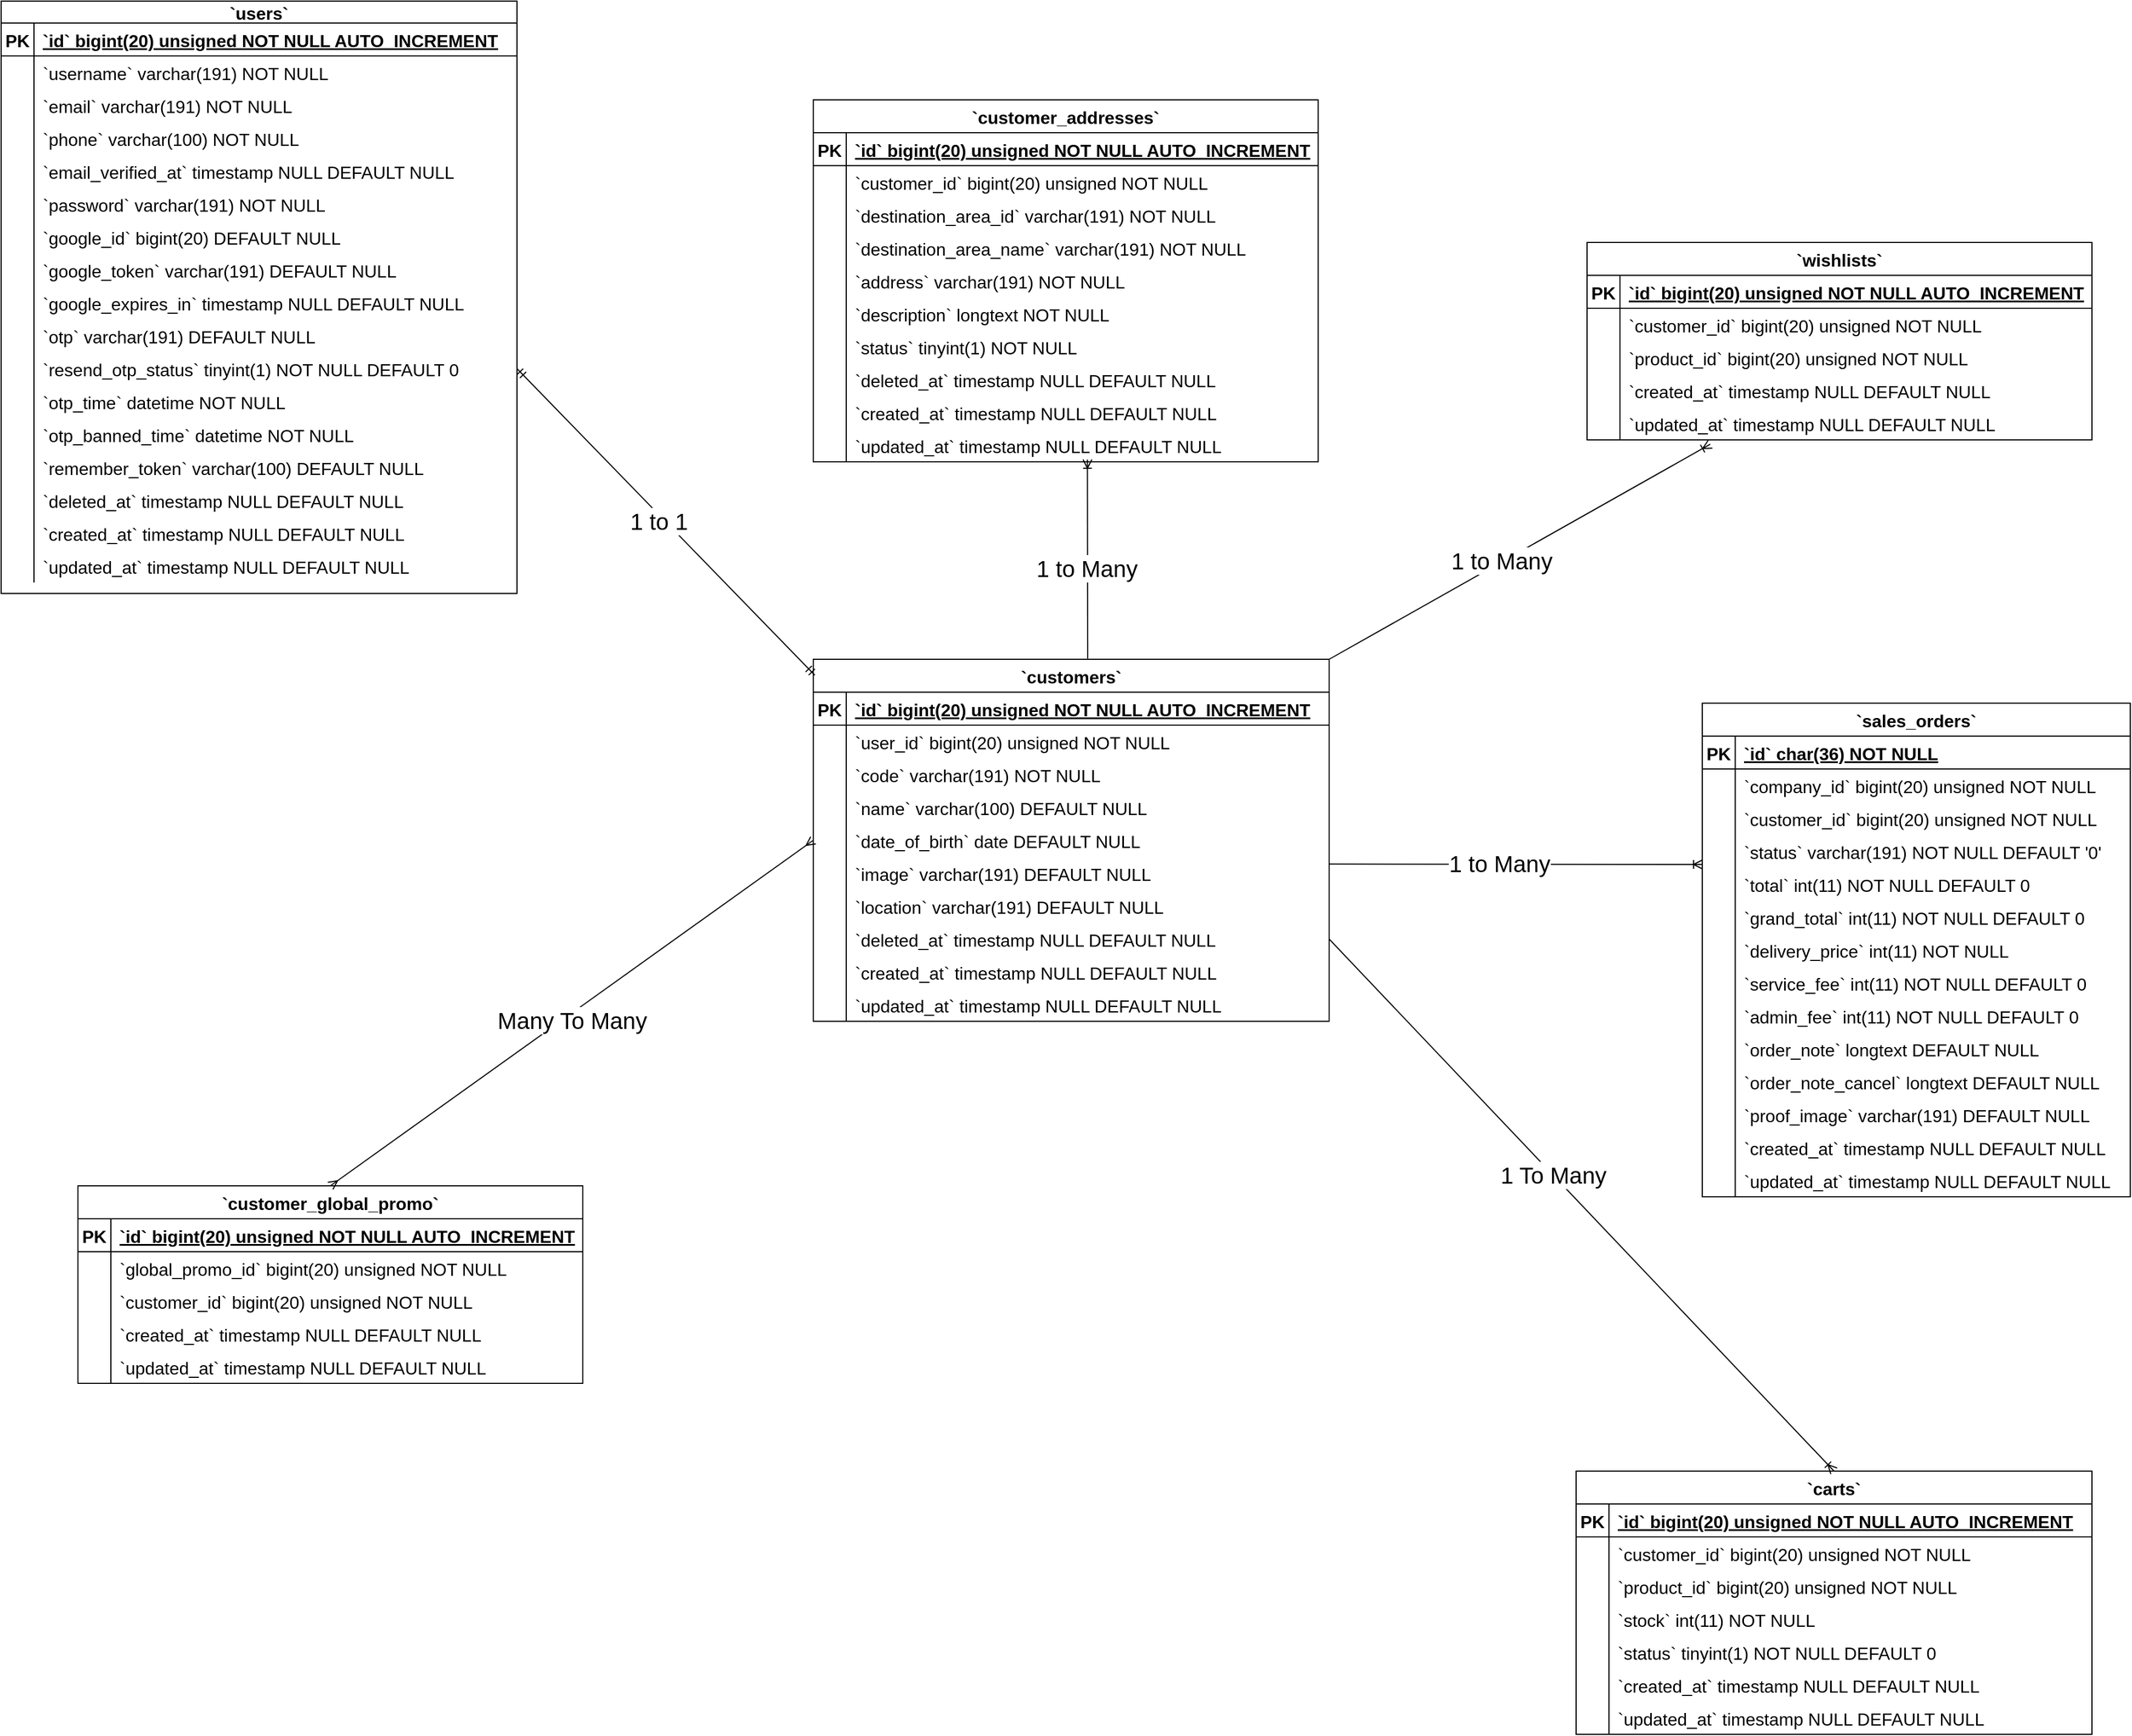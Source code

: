 <mxfile version="24.2.8" type="github">
  <diagram name="Page-1" id="zCETmTMPH5cNdD8UeFdf">
    <mxGraphModel dx="2438" dy="1924" grid="1" gridSize="10" guides="1" tooltips="1" connect="1" arrows="1" fold="1" page="1" pageScale="1" pageWidth="850" pageHeight="1100" math="0" shadow="0">
      <root>
        <mxCell id="0" />
        <mxCell id="1" parent="0" />
        <mxCell id="jExPkeklE35OCbstJm7U-1" value="`users`" style="shape=table;startSize=20;container=1;collapsible=1;childLayout=tableLayout;fixedRows=1;rowLines=0;fontStyle=1;align=center;resizeLast=1;fontSize=16;" vertex="1" parent="1">
          <mxGeometry x="-830" y="-100" width="470" height="540" as="geometry" />
        </mxCell>
        <mxCell id="jExPkeklE35OCbstJm7U-2" value="" style="shape=tableRow;horizontal=0;startSize=0;swimlaneHead=0;swimlaneBody=0;fillColor=none;collapsible=0;dropTarget=0;points=[[0,0.5],[1,0.5]];portConstraint=eastwest;strokeColor=inherit;top=0;left=0;right=0;bottom=1;fontSize=16;" vertex="1" parent="jExPkeklE35OCbstJm7U-1">
          <mxGeometry y="20" width="470" height="30" as="geometry" />
        </mxCell>
        <mxCell id="jExPkeklE35OCbstJm7U-3" value="PK" style="shape=partialRectangle;overflow=hidden;connectable=0;fillColor=none;strokeColor=inherit;top=0;left=0;bottom=0;right=0;fontStyle=1;fontSize=16;" vertex="1" parent="jExPkeklE35OCbstJm7U-2">
          <mxGeometry width="30" height="30" as="geometry">
            <mxRectangle width="30" height="30" as="alternateBounds" />
          </mxGeometry>
        </mxCell>
        <mxCell id="jExPkeklE35OCbstJm7U-4" value="`id` bigint(20) unsigned NOT NULL AUTO_INCREMENT" style="shape=partialRectangle;overflow=hidden;connectable=0;fillColor=none;align=left;strokeColor=inherit;top=0;left=0;bottom=0;right=0;spacingLeft=6;fontStyle=5;fontSize=16;" vertex="1" parent="jExPkeklE35OCbstJm7U-2">
          <mxGeometry x="30" width="440" height="30" as="geometry">
            <mxRectangle width="440" height="30" as="alternateBounds" />
          </mxGeometry>
        </mxCell>
        <mxCell id="jExPkeklE35OCbstJm7U-5" value="" style="shape=tableRow;horizontal=0;startSize=0;swimlaneHead=0;swimlaneBody=0;fillColor=none;collapsible=0;dropTarget=0;points=[[0,0.5],[1,0.5]];portConstraint=eastwest;strokeColor=inherit;top=0;left=0;right=0;bottom=0;fontSize=16;" vertex="1" parent="jExPkeklE35OCbstJm7U-1">
          <mxGeometry y="50" width="470" height="30" as="geometry" />
        </mxCell>
        <mxCell id="jExPkeklE35OCbstJm7U-6" value="" style="shape=partialRectangle;overflow=hidden;connectable=0;fillColor=none;strokeColor=inherit;top=0;left=0;bottom=0;right=0;fontSize=16;" vertex="1" parent="jExPkeklE35OCbstJm7U-5">
          <mxGeometry width="30" height="30" as="geometry">
            <mxRectangle width="30" height="30" as="alternateBounds" />
          </mxGeometry>
        </mxCell>
        <mxCell id="jExPkeklE35OCbstJm7U-7" value="`username` varchar(191) NOT NULL" style="shape=partialRectangle;overflow=hidden;connectable=0;fillColor=none;align=left;strokeColor=inherit;top=0;left=0;bottom=0;right=0;spacingLeft=6;fontSize=16;" vertex="1" parent="jExPkeklE35OCbstJm7U-5">
          <mxGeometry x="30" width="440" height="30" as="geometry">
            <mxRectangle width="440" height="30" as="alternateBounds" />
          </mxGeometry>
        </mxCell>
        <mxCell id="jExPkeklE35OCbstJm7U-8" value="" style="shape=tableRow;horizontal=0;startSize=0;swimlaneHead=0;swimlaneBody=0;fillColor=none;collapsible=0;dropTarget=0;points=[[0,0.5],[1,0.5]];portConstraint=eastwest;strokeColor=inherit;top=0;left=0;right=0;bottom=0;fontSize=16;" vertex="1" parent="jExPkeklE35OCbstJm7U-1">
          <mxGeometry y="80" width="470" height="30" as="geometry" />
        </mxCell>
        <mxCell id="jExPkeklE35OCbstJm7U-9" value="" style="shape=partialRectangle;overflow=hidden;connectable=0;fillColor=none;strokeColor=inherit;top=0;left=0;bottom=0;right=0;fontSize=16;" vertex="1" parent="jExPkeklE35OCbstJm7U-8">
          <mxGeometry width="30" height="30" as="geometry">
            <mxRectangle width="30" height="30" as="alternateBounds" />
          </mxGeometry>
        </mxCell>
        <mxCell id="jExPkeklE35OCbstJm7U-10" value="`email` varchar(191) NOT NULL" style="shape=partialRectangle;overflow=hidden;connectable=0;fillColor=none;align=left;strokeColor=inherit;top=0;left=0;bottom=0;right=0;spacingLeft=6;fontSize=16;" vertex="1" parent="jExPkeklE35OCbstJm7U-8">
          <mxGeometry x="30" width="440" height="30" as="geometry">
            <mxRectangle width="440" height="30" as="alternateBounds" />
          </mxGeometry>
        </mxCell>
        <mxCell id="jExPkeklE35OCbstJm7U-11" value="" style="shape=tableRow;horizontal=0;startSize=0;swimlaneHead=0;swimlaneBody=0;fillColor=none;collapsible=0;dropTarget=0;points=[[0,0.5],[1,0.5]];portConstraint=eastwest;strokeColor=inherit;top=0;left=0;right=0;bottom=0;fontSize=16;" vertex="1" parent="jExPkeklE35OCbstJm7U-1">
          <mxGeometry y="110" width="470" height="30" as="geometry" />
        </mxCell>
        <mxCell id="jExPkeklE35OCbstJm7U-12" value="" style="shape=partialRectangle;overflow=hidden;connectable=0;fillColor=none;strokeColor=inherit;top=0;left=0;bottom=0;right=0;fontSize=16;" vertex="1" parent="jExPkeklE35OCbstJm7U-11">
          <mxGeometry width="30" height="30" as="geometry">
            <mxRectangle width="30" height="30" as="alternateBounds" />
          </mxGeometry>
        </mxCell>
        <mxCell id="jExPkeklE35OCbstJm7U-13" value="`phone` varchar(100) NOT NULL" style="shape=partialRectangle;overflow=hidden;connectable=0;fillColor=none;align=left;strokeColor=inherit;top=0;left=0;bottom=0;right=0;spacingLeft=6;fontSize=16;" vertex="1" parent="jExPkeklE35OCbstJm7U-11">
          <mxGeometry x="30" width="440" height="30" as="geometry">
            <mxRectangle width="440" height="30" as="alternateBounds" />
          </mxGeometry>
        </mxCell>
        <mxCell id="jExPkeklE35OCbstJm7U-14" value="" style="shape=tableRow;horizontal=0;startSize=0;swimlaneHead=0;swimlaneBody=0;fillColor=none;collapsible=0;dropTarget=0;points=[[0,0.5],[1,0.5]];portConstraint=eastwest;strokeColor=inherit;top=0;left=0;right=0;bottom=0;fontSize=16;" vertex="1" parent="jExPkeklE35OCbstJm7U-1">
          <mxGeometry y="140" width="470" height="30" as="geometry" />
        </mxCell>
        <mxCell id="jExPkeklE35OCbstJm7U-15" value="" style="shape=partialRectangle;overflow=hidden;connectable=0;fillColor=none;strokeColor=inherit;top=0;left=0;bottom=0;right=0;fontSize=16;" vertex="1" parent="jExPkeklE35OCbstJm7U-14">
          <mxGeometry width="30" height="30" as="geometry">
            <mxRectangle width="30" height="30" as="alternateBounds" />
          </mxGeometry>
        </mxCell>
        <mxCell id="jExPkeklE35OCbstJm7U-16" value="`email_verified_at` timestamp NULL DEFAULT NULL" style="shape=partialRectangle;overflow=hidden;connectable=0;fillColor=none;align=left;strokeColor=inherit;top=0;left=0;bottom=0;right=0;spacingLeft=6;fontSize=16;" vertex="1" parent="jExPkeklE35OCbstJm7U-14">
          <mxGeometry x="30" width="440" height="30" as="geometry">
            <mxRectangle width="440" height="30" as="alternateBounds" />
          </mxGeometry>
        </mxCell>
        <mxCell id="jExPkeklE35OCbstJm7U-17" value="" style="shape=tableRow;horizontal=0;startSize=0;swimlaneHead=0;swimlaneBody=0;fillColor=none;collapsible=0;dropTarget=0;points=[[0,0.5],[1,0.5]];portConstraint=eastwest;strokeColor=inherit;top=0;left=0;right=0;bottom=0;fontSize=16;" vertex="1" parent="jExPkeklE35OCbstJm7U-1">
          <mxGeometry y="170" width="470" height="30" as="geometry" />
        </mxCell>
        <mxCell id="jExPkeklE35OCbstJm7U-18" value="" style="shape=partialRectangle;overflow=hidden;connectable=0;fillColor=none;strokeColor=inherit;top=0;left=0;bottom=0;right=0;fontSize=16;" vertex="1" parent="jExPkeklE35OCbstJm7U-17">
          <mxGeometry width="30" height="30" as="geometry">
            <mxRectangle width="30" height="30" as="alternateBounds" />
          </mxGeometry>
        </mxCell>
        <mxCell id="jExPkeklE35OCbstJm7U-19" value="`password` varchar(191) NOT NULL" style="shape=partialRectangle;overflow=hidden;connectable=0;fillColor=none;align=left;strokeColor=inherit;top=0;left=0;bottom=0;right=0;spacingLeft=6;fontSize=16;" vertex="1" parent="jExPkeklE35OCbstJm7U-17">
          <mxGeometry x="30" width="440" height="30" as="geometry">
            <mxRectangle width="440" height="30" as="alternateBounds" />
          </mxGeometry>
        </mxCell>
        <mxCell id="jExPkeklE35OCbstJm7U-20" value="" style="shape=tableRow;horizontal=0;startSize=0;swimlaneHead=0;swimlaneBody=0;fillColor=none;collapsible=0;dropTarget=0;points=[[0,0.5],[1,0.5]];portConstraint=eastwest;strokeColor=inherit;top=0;left=0;right=0;bottom=0;fontSize=16;" vertex="1" parent="jExPkeklE35OCbstJm7U-1">
          <mxGeometry y="200" width="470" height="30" as="geometry" />
        </mxCell>
        <mxCell id="jExPkeklE35OCbstJm7U-21" value="" style="shape=partialRectangle;overflow=hidden;connectable=0;fillColor=none;strokeColor=inherit;top=0;left=0;bottom=0;right=0;fontSize=16;" vertex="1" parent="jExPkeklE35OCbstJm7U-20">
          <mxGeometry width="30" height="30" as="geometry">
            <mxRectangle width="30" height="30" as="alternateBounds" />
          </mxGeometry>
        </mxCell>
        <mxCell id="jExPkeklE35OCbstJm7U-22" value="`google_id` bigint(20) DEFAULT NULL" style="shape=partialRectangle;overflow=hidden;connectable=0;fillColor=none;align=left;strokeColor=inherit;top=0;left=0;bottom=0;right=0;spacingLeft=6;fontSize=16;" vertex="1" parent="jExPkeklE35OCbstJm7U-20">
          <mxGeometry x="30" width="440" height="30" as="geometry">
            <mxRectangle width="440" height="30" as="alternateBounds" />
          </mxGeometry>
        </mxCell>
        <mxCell id="jExPkeklE35OCbstJm7U-23" value="" style="shape=tableRow;horizontal=0;startSize=0;swimlaneHead=0;swimlaneBody=0;fillColor=none;collapsible=0;dropTarget=0;points=[[0,0.5],[1,0.5]];portConstraint=eastwest;strokeColor=inherit;top=0;left=0;right=0;bottom=0;fontSize=16;" vertex="1" parent="jExPkeklE35OCbstJm7U-1">
          <mxGeometry y="230" width="470" height="30" as="geometry" />
        </mxCell>
        <mxCell id="jExPkeklE35OCbstJm7U-24" value="" style="shape=partialRectangle;overflow=hidden;connectable=0;fillColor=none;strokeColor=inherit;top=0;left=0;bottom=0;right=0;fontSize=16;" vertex="1" parent="jExPkeklE35OCbstJm7U-23">
          <mxGeometry width="30" height="30" as="geometry">
            <mxRectangle width="30" height="30" as="alternateBounds" />
          </mxGeometry>
        </mxCell>
        <mxCell id="jExPkeklE35OCbstJm7U-25" value="`google_token` varchar(191) DEFAULT NULL" style="shape=partialRectangle;overflow=hidden;connectable=0;fillColor=none;align=left;strokeColor=inherit;top=0;left=0;bottom=0;right=0;spacingLeft=6;fontSize=16;" vertex="1" parent="jExPkeklE35OCbstJm7U-23">
          <mxGeometry x="30" width="440" height="30" as="geometry">
            <mxRectangle width="440" height="30" as="alternateBounds" />
          </mxGeometry>
        </mxCell>
        <mxCell id="jExPkeklE35OCbstJm7U-26" value="" style="shape=tableRow;horizontal=0;startSize=0;swimlaneHead=0;swimlaneBody=0;fillColor=none;collapsible=0;dropTarget=0;points=[[0,0.5],[1,0.5]];portConstraint=eastwest;strokeColor=inherit;top=0;left=0;right=0;bottom=0;fontSize=16;" vertex="1" parent="jExPkeklE35OCbstJm7U-1">
          <mxGeometry y="260" width="470" height="30" as="geometry" />
        </mxCell>
        <mxCell id="jExPkeklE35OCbstJm7U-27" value="" style="shape=partialRectangle;overflow=hidden;connectable=0;fillColor=none;strokeColor=inherit;top=0;left=0;bottom=0;right=0;fontSize=16;" vertex="1" parent="jExPkeklE35OCbstJm7U-26">
          <mxGeometry width="30" height="30" as="geometry">
            <mxRectangle width="30" height="30" as="alternateBounds" />
          </mxGeometry>
        </mxCell>
        <mxCell id="jExPkeklE35OCbstJm7U-28" value="`google_expires_in` timestamp NULL DEFAULT NULL" style="shape=partialRectangle;overflow=hidden;connectable=0;fillColor=none;align=left;strokeColor=inherit;top=0;left=0;bottom=0;right=0;spacingLeft=6;fontSize=16;" vertex="1" parent="jExPkeklE35OCbstJm7U-26">
          <mxGeometry x="30" width="440" height="30" as="geometry">
            <mxRectangle width="440" height="30" as="alternateBounds" />
          </mxGeometry>
        </mxCell>
        <mxCell id="jExPkeklE35OCbstJm7U-29" value="" style="shape=tableRow;horizontal=0;startSize=0;swimlaneHead=0;swimlaneBody=0;fillColor=none;collapsible=0;dropTarget=0;points=[[0,0.5],[1,0.5]];portConstraint=eastwest;strokeColor=inherit;top=0;left=0;right=0;bottom=0;fontSize=16;" vertex="1" parent="jExPkeklE35OCbstJm7U-1">
          <mxGeometry y="290" width="470" height="30" as="geometry" />
        </mxCell>
        <mxCell id="jExPkeklE35OCbstJm7U-30" value="" style="shape=partialRectangle;overflow=hidden;connectable=0;fillColor=none;strokeColor=inherit;top=0;left=0;bottom=0;right=0;fontSize=16;" vertex="1" parent="jExPkeklE35OCbstJm7U-29">
          <mxGeometry width="30" height="30" as="geometry">
            <mxRectangle width="30" height="30" as="alternateBounds" />
          </mxGeometry>
        </mxCell>
        <mxCell id="jExPkeklE35OCbstJm7U-31" value="`otp` varchar(191) DEFAULT NULL" style="shape=partialRectangle;overflow=hidden;connectable=0;fillColor=none;align=left;strokeColor=inherit;top=0;left=0;bottom=0;right=0;spacingLeft=6;fontSize=16;" vertex="1" parent="jExPkeklE35OCbstJm7U-29">
          <mxGeometry x="30" width="440" height="30" as="geometry">
            <mxRectangle width="440" height="30" as="alternateBounds" />
          </mxGeometry>
        </mxCell>
        <mxCell id="jExPkeklE35OCbstJm7U-32" value="" style="shape=tableRow;horizontal=0;startSize=0;swimlaneHead=0;swimlaneBody=0;fillColor=none;collapsible=0;dropTarget=0;points=[[0,0.5],[1,0.5]];portConstraint=eastwest;strokeColor=inherit;top=0;left=0;right=0;bottom=0;fontSize=16;" vertex="1" parent="jExPkeklE35OCbstJm7U-1">
          <mxGeometry y="320" width="470" height="30" as="geometry" />
        </mxCell>
        <mxCell id="jExPkeklE35OCbstJm7U-33" value="" style="shape=partialRectangle;overflow=hidden;connectable=0;fillColor=none;strokeColor=inherit;top=0;left=0;bottom=0;right=0;fontSize=16;" vertex="1" parent="jExPkeklE35OCbstJm7U-32">
          <mxGeometry width="30" height="30" as="geometry">
            <mxRectangle width="30" height="30" as="alternateBounds" />
          </mxGeometry>
        </mxCell>
        <mxCell id="jExPkeklE35OCbstJm7U-34" value="`resend_otp_status` tinyint(1) NOT NULL DEFAULT 0" style="shape=partialRectangle;overflow=hidden;connectable=0;fillColor=none;align=left;strokeColor=inherit;top=0;left=0;bottom=0;right=0;spacingLeft=6;fontSize=16;" vertex="1" parent="jExPkeklE35OCbstJm7U-32">
          <mxGeometry x="30" width="440" height="30" as="geometry">
            <mxRectangle width="440" height="30" as="alternateBounds" />
          </mxGeometry>
        </mxCell>
        <mxCell id="jExPkeklE35OCbstJm7U-35" value="" style="shape=tableRow;horizontal=0;startSize=0;swimlaneHead=0;swimlaneBody=0;fillColor=none;collapsible=0;dropTarget=0;points=[[0,0.5],[1,0.5]];portConstraint=eastwest;strokeColor=inherit;top=0;left=0;right=0;bottom=0;fontSize=16;" vertex="1" parent="jExPkeklE35OCbstJm7U-1">
          <mxGeometry y="350" width="470" height="30" as="geometry" />
        </mxCell>
        <mxCell id="jExPkeklE35OCbstJm7U-36" value="" style="shape=partialRectangle;overflow=hidden;connectable=0;fillColor=none;strokeColor=inherit;top=0;left=0;bottom=0;right=0;fontSize=16;" vertex="1" parent="jExPkeklE35OCbstJm7U-35">
          <mxGeometry width="30" height="30" as="geometry">
            <mxRectangle width="30" height="30" as="alternateBounds" />
          </mxGeometry>
        </mxCell>
        <mxCell id="jExPkeklE35OCbstJm7U-37" value="`otp_time` datetime NOT NULL" style="shape=partialRectangle;overflow=hidden;connectable=0;fillColor=none;align=left;strokeColor=inherit;top=0;left=0;bottom=0;right=0;spacingLeft=6;fontSize=16;" vertex="1" parent="jExPkeklE35OCbstJm7U-35">
          <mxGeometry x="30" width="440" height="30" as="geometry">
            <mxRectangle width="440" height="30" as="alternateBounds" />
          </mxGeometry>
        </mxCell>
        <mxCell id="jExPkeklE35OCbstJm7U-38" value="" style="shape=tableRow;horizontal=0;startSize=0;swimlaneHead=0;swimlaneBody=0;fillColor=none;collapsible=0;dropTarget=0;points=[[0,0.5],[1,0.5]];portConstraint=eastwest;strokeColor=inherit;top=0;left=0;right=0;bottom=0;fontSize=16;" vertex="1" parent="jExPkeklE35OCbstJm7U-1">
          <mxGeometry y="380" width="470" height="30" as="geometry" />
        </mxCell>
        <mxCell id="jExPkeklE35OCbstJm7U-39" value="" style="shape=partialRectangle;overflow=hidden;connectable=0;fillColor=none;strokeColor=inherit;top=0;left=0;bottom=0;right=0;fontSize=16;" vertex="1" parent="jExPkeklE35OCbstJm7U-38">
          <mxGeometry width="30" height="30" as="geometry">
            <mxRectangle width="30" height="30" as="alternateBounds" />
          </mxGeometry>
        </mxCell>
        <mxCell id="jExPkeklE35OCbstJm7U-40" value="`otp_banned_time` datetime NOT NULL" style="shape=partialRectangle;overflow=hidden;connectable=0;fillColor=none;align=left;strokeColor=inherit;top=0;left=0;bottom=0;right=0;spacingLeft=6;fontSize=16;" vertex="1" parent="jExPkeklE35OCbstJm7U-38">
          <mxGeometry x="30" width="440" height="30" as="geometry">
            <mxRectangle width="440" height="30" as="alternateBounds" />
          </mxGeometry>
        </mxCell>
        <mxCell id="jExPkeklE35OCbstJm7U-41" value="" style="shape=tableRow;horizontal=0;startSize=0;swimlaneHead=0;swimlaneBody=0;fillColor=none;collapsible=0;dropTarget=0;points=[[0,0.5],[1,0.5]];portConstraint=eastwest;strokeColor=inherit;top=0;left=0;right=0;bottom=0;fontSize=16;" vertex="1" parent="jExPkeklE35OCbstJm7U-1">
          <mxGeometry y="410" width="470" height="30" as="geometry" />
        </mxCell>
        <mxCell id="jExPkeklE35OCbstJm7U-42" value="" style="shape=partialRectangle;overflow=hidden;connectable=0;fillColor=none;strokeColor=inherit;top=0;left=0;bottom=0;right=0;fontSize=16;" vertex="1" parent="jExPkeklE35OCbstJm7U-41">
          <mxGeometry width="30" height="30" as="geometry">
            <mxRectangle width="30" height="30" as="alternateBounds" />
          </mxGeometry>
        </mxCell>
        <mxCell id="jExPkeklE35OCbstJm7U-43" value="`remember_token` varchar(100) DEFAULT NULL" style="shape=partialRectangle;overflow=hidden;connectable=0;fillColor=none;align=left;strokeColor=inherit;top=0;left=0;bottom=0;right=0;spacingLeft=6;fontSize=16;" vertex="1" parent="jExPkeklE35OCbstJm7U-41">
          <mxGeometry x="30" width="440" height="30" as="geometry">
            <mxRectangle width="440" height="30" as="alternateBounds" />
          </mxGeometry>
        </mxCell>
        <mxCell id="jExPkeklE35OCbstJm7U-44" value="" style="shape=tableRow;horizontal=0;startSize=0;swimlaneHead=0;swimlaneBody=0;fillColor=none;collapsible=0;dropTarget=0;points=[[0,0.5],[1,0.5]];portConstraint=eastwest;strokeColor=inherit;top=0;left=0;right=0;bottom=0;fontSize=16;" vertex="1" parent="jExPkeklE35OCbstJm7U-1">
          <mxGeometry y="440" width="470" height="30" as="geometry" />
        </mxCell>
        <mxCell id="jExPkeklE35OCbstJm7U-45" value="" style="shape=partialRectangle;overflow=hidden;connectable=0;fillColor=none;strokeColor=inherit;top=0;left=0;bottom=0;right=0;fontSize=16;" vertex="1" parent="jExPkeklE35OCbstJm7U-44">
          <mxGeometry width="30" height="30" as="geometry">
            <mxRectangle width="30" height="30" as="alternateBounds" />
          </mxGeometry>
        </mxCell>
        <mxCell id="jExPkeklE35OCbstJm7U-46" value="`deleted_at` timestamp NULL DEFAULT NULL" style="shape=partialRectangle;overflow=hidden;connectable=0;fillColor=none;align=left;strokeColor=inherit;top=0;left=0;bottom=0;right=0;spacingLeft=6;fontSize=16;" vertex="1" parent="jExPkeklE35OCbstJm7U-44">
          <mxGeometry x="30" width="440" height="30" as="geometry">
            <mxRectangle width="440" height="30" as="alternateBounds" />
          </mxGeometry>
        </mxCell>
        <mxCell id="jExPkeklE35OCbstJm7U-47" value="" style="shape=tableRow;horizontal=0;startSize=0;swimlaneHead=0;swimlaneBody=0;fillColor=none;collapsible=0;dropTarget=0;points=[[0,0.5],[1,0.5]];portConstraint=eastwest;strokeColor=inherit;top=0;left=0;right=0;bottom=0;fontSize=16;" vertex="1" parent="jExPkeklE35OCbstJm7U-1">
          <mxGeometry y="470" width="470" height="30" as="geometry" />
        </mxCell>
        <mxCell id="jExPkeklE35OCbstJm7U-48" value="" style="shape=partialRectangle;overflow=hidden;connectable=0;fillColor=none;strokeColor=inherit;top=0;left=0;bottom=0;right=0;fontSize=16;" vertex="1" parent="jExPkeklE35OCbstJm7U-47">
          <mxGeometry width="30" height="30" as="geometry">
            <mxRectangle width="30" height="30" as="alternateBounds" />
          </mxGeometry>
        </mxCell>
        <mxCell id="jExPkeklE35OCbstJm7U-49" value="`created_at` timestamp NULL DEFAULT NULL" style="shape=partialRectangle;overflow=hidden;connectable=0;fillColor=none;align=left;strokeColor=inherit;top=0;left=0;bottom=0;right=0;spacingLeft=6;fontSize=16;" vertex="1" parent="jExPkeklE35OCbstJm7U-47">
          <mxGeometry x="30" width="440" height="30" as="geometry">
            <mxRectangle width="440" height="30" as="alternateBounds" />
          </mxGeometry>
        </mxCell>
        <mxCell id="jExPkeklE35OCbstJm7U-50" value="" style="shape=tableRow;horizontal=0;startSize=0;swimlaneHead=0;swimlaneBody=0;fillColor=none;collapsible=0;dropTarget=0;points=[[0,0.5],[1,0.5]];portConstraint=eastwest;strokeColor=inherit;top=0;left=0;right=0;bottom=0;fontSize=16;" vertex="1" parent="jExPkeklE35OCbstJm7U-1">
          <mxGeometry y="500" width="470" height="30" as="geometry" />
        </mxCell>
        <mxCell id="jExPkeklE35OCbstJm7U-51" value="" style="shape=partialRectangle;overflow=hidden;connectable=0;fillColor=none;strokeColor=inherit;top=0;left=0;bottom=0;right=0;fontSize=16;" vertex="1" parent="jExPkeklE35OCbstJm7U-50">
          <mxGeometry width="30" height="30" as="geometry">
            <mxRectangle width="30" height="30" as="alternateBounds" />
          </mxGeometry>
        </mxCell>
        <mxCell id="jExPkeklE35OCbstJm7U-52" value="`updated_at` timestamp NULL DEFAULT NULL" style="shape=partialRectangle;overflow=hidden;connectable=0;fillColor=none;align=left;strokeColor=inherit;top=0;left=0;bottom=0;right=0;spacingLeft=6;fontSize=16;" vertex="1" parent="jExPkeklE35OCbstJm7U-50">
          <mxGeometry x="30" width="440" height="30" as="geometry">
            <mxRectangle width="440" height="30" as="alternateBounds" />
          </mxGeometry>
        </mxCell>
        <mxCell id="jExPkeklE35OCbstJm7U-62" value="`customers`" style="shape=table;startSize=30;container=1;collapsible=1;childLayout=tableLayout;fixedRows=1;rowLines=0;fontStyle=1;align=center;resizeLast=1;fontSize=16;" vertex="1" parent="1">
          <mxGeometry x="-90" y="500" width="470" height="330" as="geometry" />
        </mxCell>
        <mxCell id="jExPkeklE35OCbstJm7U-63" value="" style="shape=tableRow;horizontal=0;startSize=0;swimlaneHead=0;swimlaneBody=0;fillColor=none;collapsible=0;dropTarget=0;points=[[0,0.5],[1,0.5]];portConstraint=eastwest;strokeColor=inherit;top=0;left=0;right=0;bottom=1;fontSize=16;" vertex="1" parent="jExPkeklE35OCbstJm7U-62">
          <mxGeometry y="30" width="470" height="30" as="geometry" />
        </mxCell>
        <mxCell id="jExPkeklE35OCbstJm7U-64" value="PK" style="shape=partialRectangle;overflow=hidden;connectable=0;fillColor=none;strokeColor=inherit;top=0;left=0;bottom=0;right=0;fontStyle=1;fontSize=16;" vertex="1" parent="jExPkeklE35OCbstJm7U-63">
          <mxGeometry width="30" height="30" as="geometry">
            <mxRectangle width="30" height="30" as="alternateBounds" />
          </mxGeometry>
        </mxCell>
        <mxCell id="jExPkeklE35OCbstJm7U-65" value="`id` bigint(20) unsigned NOT NULL AUTO_INCREMENT" style="shape=partialRectangle;overflow=hidden;connectable=0;fillColor=none;align=left;strokeColor=inherit;top=0;left=0;bottom=0;right=0;spacingLeft=6;fontStyle=5;fontSize=16;" vertex="1" parent="jExPkeklE35OCbstJm7U-63">
          <mxGeometry x="30" width="440" height="30" as="geometry">
            <mxRectangle width="440" height="30" as="alternateBounds" />
          </mxGeometry>
        </mxCell>
        <mxCell id="jExPkeklE35OCbstJm7U-66" value="" style="shape=tableRow;horizontal=0;startSize=0;swimlaneHead=0;swimlaneBody=0;fillColor=none;collapsible=0;dropTarget=0;points=[[0,0.5],[1,0.5]];portConstraint=eastwest;strokeColor=inherit;top=0;left=0;right=0;bottom=0;fontSize=16;" vertex="1" parent="jExPkeklE35OCbstJm7U-62">
          <mxGeometry y="60" width="470" height="30" as="geometry" />
        </mxCell>
        <mxCell id="jExPkeklE35OCbstJm7U-67" value="" style="shape=partialRectangle;overflow=hidden;connectable=0;fillColor=none;strokeColor=inherit;top=0;left=0;bottom=0;right=0;fontSize=16;" vertex="1" parent="jExPkeklE35OCbstJm7U-66">
          <mxGeometry width="30" height="30" as="geometry">
            <mxRectangle width="30" height="30" as="alternateBounds" />
          </mxGeometry>
        </mxCell>
        <mxCell id="jExPkeklE35OCbstJm7U-68" value="`user_id` bigint(20) unsigned NOT NULL" style="shape=partialRectangle;overflow=hidden;connectable=0;fillColor=none;align=left;strokeColor=inherit;top=0;left=0;bottom=0;right=0;spacingLeft=6;fontSize=16;" vertex="1" parent="jExPkeklE35OCbstJm7U-66">
          <mxGeometry x="30" width="440" height="30" as="geometry">
            <mxRectangle width="440" height="30" as="alternateBounds" />
          </mxGeometry>
        </mxCell>
        <mxCell id="jExPkeklE35OCbstJm7U-69" value="" style="shape=tableRow;horizontal=0;startSize=0;swimlaneHead=0;swimlaneBody=0;fillColor=none;collapsible=0;dropTarget=0;points=[[0,0.5],[1,0.5]];portConstraint=eastwest;strokeColor=inherit;top=0;left=0;right=0;bottom=0;fontSize=16;" vertex="1" parent="jExPkeklE35OCbstJm7U-62">
          <mxGeometry y="90" width="470" height="30" as="geometry" />
        </mxCell>
        <mxCell id="jExPkeklE35OCbstJm7U-70" value="" style="shape=partialRectangle;overflow=hidden;connectable=0;fillColor=none;strokeColor=inherit;top=0;left=0;bottom=0;right=0;fontSize=16;" vertex="1" parent="jExPkeklE35OCbstJm7U-69">
          <mxGeometry width="30" height="30" as="geometry">
            <mxRectangle width="30" height="30" as="alternateBounds" />
          </mxGeometry>
        </mxCell>
        <mxCell id="jExPkeklE35OCbstJm7U-71" value="`code` varchar(191) NOT NULL" style="shape=partialRectangle;overflow=hidden;connectable=0;fillColor=none;align=left;strokeColor=inherit;top=0;left=0;bottom=0;right=0;spacingLeft=6;fontSize=16;" vertex="1" parent="jExPkeklE35OCbstJm7U-69">
          <mxGeometry x="30" width="440" height="30" as="geometry">
            <mxRectangle width="440" height="30" as="alternateBounds" />
          </mxGeometry>
        </mxCell>
        <mxCell id="jExPkeklE35OCbstJm7U-72" value="" style="shape=tableRow;horizontal=0;startSize=0;swimlaneHead=0;swimlaneBody=0;fillColor=none;collapsible=0;dropTarget=0;points=[[0,0.5],[1,0.5]];portConstraint=eastwest;strokeColor=inherit;top=0;left=0;right=0;bottom=0;fontSize=16;" vertex="1" parent="jExPkeklE35OCbstJm7U-62">
          <mxGeometry y="120" width="470" height="30" as="geometry" />
        </mxCell>
        <mxCell id="jExPkeklE35OCbstJm7U-73" value="" style="shape=partialRectangle;overflow=hidden;connectable=0;fillColor=none;strokeColor=inherit;top=0;left=0;bottom=0;right=0;fontSize=16;" vertex="1" parent="jExPkeklE35OCbstJm7U-72">
          <mxGeometry width="30" height="30" as="geometry">
            <mxRectangle width="30" height="30" as="alternateBounds" />
          </mxGeometry>
        </mxCell>
        <mxCell id="jExPkeklE35OCbstJm7U-74" value="`name` varchar(100) DEFAULT NULL" style="shape=partialRectangle;overflow=hidden;connectable=0;fillColor=none;align=left;strokeColor=inherit;top=0;left=0;bottom=0;right=0;spacingLeft=6;fontSize=16;" vertex="1" parent="jExPkeklE35OCbstJm7U-72">
          <mxGeometry x="30" width="440" height="30" as="geometry">
            <mxRectangle width="440" height="30" as="alternateBounds" />
          </mxGeometry>
        </mxCell>
        <mxCell id="jExPkeklE35OCbstJm7U-75" value="" style="shape=tableRow;horizontal=0;startSize=0;swimlaneHead=0;swimlaneBody=0;fillColor=none;collapsible=0;dropTarget=0;points=[[0,0.5],[1,0.5]];portConstraint=eastwest;strokeColor=inherit;top=0;left=0;right=0;bottom=0;fontSize=16;" vertex="1" parent="jExPkeklE35OCbstJm7U-62">
          <mxGeometry y="150" width="470" height="30" as="geometry" />
        </mxCell>
        <mxCell id="jExPkeklE35OCbstJm7U-76" value="" style="shape=partialRectangle;overflow=hidden;connectable=0;fillColor=none;strokeColor=inherit;top=0;left=0;bottom=0;right=0;fontSize=16;" vertex="1" parent="jExPkeklE35OCbstJm7U-75">
          <mxGeometry width="30" height="30" as="geometry">
            <mxRectangle width="30" height="30" as="alternateBounds" />
          </mxGeometry>
        </mxCell>
        <mxCell id="jExPkeklE35OCbstJm7U-77" value="`date_of_birth` date DEFAULT NULL" style="shape=partialRectangle;overflow=hidden;connectable=0;fillColor=none;align=left;strokeColor=inherit;top=0;left=0;bottom=0;right=0;spacingLeft=6;fontSize=16;" vertex="1" parent="jExPkeklE35OCbstJm7U-75">
          <mxGeometry x="30" width="440" height="30" as="geometry">
            <mxRectangle width="440" height="30" as="alternateBounds" />
          </mxGeometry>
        </mxCell>
        <mxCell id="jExPkeklE35OCbstJm7U-78" value="" style="shape=tableRow;horizontal=0;startSize=0;swimlaneHead=0;swimlaneBody=0;fillColor=none;collapsible=0;dropTarget=0;points=[[0,0.5],[1,0.5]];portConstraint=eastwest;strokeColor=inherit;top=0;left=0;right=0;bottom=0;fontSize=16;" vertex="1" parent="jExPkeklE35OCbstJm7U-62">
          <mxGeometry y="180" width="470" height="30" as="geometry" />
        </mxCell>
        <mxCell id="jExPkeklE35OCbstJm7U-79" value="" style="shape=partialRectangle;overflow=hidden;connectable=0;fillColor=none;strokeColor=inherit;top=0;left=0;bottom=0;right=0;fontSize=16;" vertex="1" parent="jExPkeklE35OCbstJm7U-78">
          <mxGeometry width="30" height="30" as="geometry">
            <mxRectangle width="30" height="30" as="alternateBounds" />
          </mxGeometry>
        </mxCell>
        <mxCell id="jExPkeklE35OCbstJm7U-80" value="`image` varchar(191) DEFAULT NULL" style="shape=partialRectangle;overflow=hidden;connectable=0;fillColor=none;align=left;strokeColor=inherit;top=0;left=0;bottom=0;right=0;spacingLeft=6;fontSize=16;" vertex="1" parent="jExPkeklE35OCbstJm7U-78">
          <mxGeometry x="30" width="440" height="30" as="geometry">
            <mxRectangle width="440" height="30" as="alternateBounds" />
          </mxGeometry>
        </mxCell>
        <mxCell id="jExPkeklE35OCbstJm7U-81" value="" style="shape=tableRow;horizontal=0;startSize=0;swimlaneHead=0;swimlaneBody=0;fillColor=none;collapsible=0;dropTarget=0;points=[[0,0.5],[1,0.5]];portConstraint=eastwest;strokeColor=inherit;top=0;left=0;right=0;bottom=0;fontSize=16;" vertex="1" parent="jExPkeklE35OCbstJm7U-62">
          <mxGeometry y="210" width="470" height="30" as="geometry" />
        </mxCell>
        <mxCell id="jExPkeklE35OCbstJm7U-82" value="" style="shape=partialRectangle;overflow=hidden;connectable=0;fillColor=none;strokeColor=inherit;top=0;left=0;bottom=0;right=0;fontSize=16;" vertex="1" parent="jExPkeklE35OCbstJm7U-81">
          <mxGeometry width="30" height="30" as="geometry">
            <mxRectangle width="30" height="30" as="alternateBounds" />
          </mxGeometry>
        </mxCell>
        <mxCell id="jExPkeklE35OCbstJm7U-83" value="`location` varchar(191) DEFAULT NULL" style="shape=partialRectangle;overflow=hidden;connectable=0;fillColor=none;align=left;strokeColor=inherit;top=0;left=0;bottom=0;right=0;spacingLeft=6;fontSize=16;" vertex="1" parent="jExPkeklE35OCbstJm7U-81">
          <mxGeometry x="30" width="440" height="30" as="geometry">
            <mxRectangle width="440" height="30" as="alternateBounds" />
          </mxGeometry>
        </mxCell>
        <mxCell id="jExPkeklE35OCbstJm7U-84" value="" style="shape=tableRow;horizontal=0;startSize=0;swimlaneHead=0;swimlaneBody=0;fillColor=none;collapsible=0;dropTarget=0;points=[[0,0.5],[1,0.5]];portConstraint=eastwest;strokeColor=inherit;top=0;left=0;right=0;bottom=0;fontSize=16;" vertex="1" parent="jExPkeklE35OCbstJm7U-62">
          <mxGeometry y="240" width="470" height="30" as="geometry" />
        </mxCell>
        <mxCell id="jExPkeklE35OCbstJm7U-85" value="" style="shape=partialRectangle;overflow=hidden;connectable=0;fillColor=none;strokeColor=inherit;top=0;left=0;bottom=0;right=0;fontSize=16;" vertex="1" parent="jExPkeklE35OCbstJm7U-84">
          <mxGeometry width="30" height="30" as="geometry">
            <mxRectangle width="30" height="30" as="alternateBounds" />
          </mxGeometry>
        </mxCell>
        <mxCell id="jExPkeklE35OCbstJm7U-86" value="`deleted_at` timestamp NULL DEFAULT NULL" style="shape=partialRectangle;overflow=hidden;connectable=0;fillColor=none;align=left;strokeColor=inherit;top=0;left=0;bottom=0;right=0;spacingLeft=6;fontSize=16;" vertex="1" parent="jExPkeklE35OCbstJm7U-84">
          <mxGeometry x="30" width="440" height="30" as="geometry">
            <mxRectangle width="440" height="30" as="alternateBounds" />
          </mxGeometry>
        </mxCell>
        <mxCell id="jExPkeklE35OCbstJm7U-87" value="" style="shape=tableRow;horizontal=0;startSize=0;swimlaneHead=0;swimlaneBody=0;fillColor=none;collapsible=0;dropTarget=0;points=[[0,0.5],[1,0.5]];portConstraint=eastwest;strokeColor=inherit;top=0;left=0;right=0;bottom=0;fontSize=16;" vertex="1" parent="jExPkeklE35OCbstJm7U-62">
          <mxGeometry y="270" width="470" height="30" as="geometry" />
        </mxCell>
        <mxCell id="jExPkeklE35OCbstJm7U-88" value="" style="shape=partialRectangle;overflow=hidden;connectable=0;fillColor=none;strokeColor=inherit;top=0;left=0;bottom=0;right=0;fontSize=16;" vertex="1" parent="jExPkeklE35OCbstJm7U-87">
          <mxGeometry width="30" height="30" as="geometry">
            <mxRectangle width="30" height="30" as="alternateBounds" />
          </mxGeometry>
        </mxCell>
        <mxCell id="jExPkeklE35OCbstJm7U-89" value="`created_at` timestamp NULL DEFAULT NULL" style="shape=partialRectangle;overflow=hidden;connectable=0;fillColor=none;align=left;strokeColor=inherit;top=0;left=0;bottom=0;right=0;spacingLeft=6;fontSize=16;" vertex="1" parent="jExPkeklE35OCbstJm7U-87">
          <mxGeometry x="30" width="440" height="30" as="geometry">
            <mxRectangle width="440" height="30" as="alternateBounds" />
          </mxGeometry>
        </mxCell>
        <mxCell id="jExPkeklE35OCbstJm7U-90" value="" style="shape=tableRow;horizontal=0;startSize=0;swimlaneHead=0;swimlaneBody=0;fillColor=none;collapsible=0;dropTarget=0;points=[[0,0.5],[1,0.5]];portConstraint=eastwest;strokeColor=inherit;top=0;left=0;right=0;bottom=0;fontSize=16;" vertex="1" parent="jExPkeklE35OCbstJm7U-62">
          <mxGeometry y="300" width="470" height="30" as="geometry" />
        </mxCell>
        <mxCell id="jExPkeklE35OCbstJm7U-91" value="" style="shape=partialRectangle;overflow=hidden;connectable=0;fillColor=none;strokeColor=inherit;top=0;left=0;bottom=0;right=0;fontSize=16;" vertex="1" parent="jExPkeklE35OCbstJm7U-90">
          <mxGeometry width="30" height="30" as="geometry">
            <mxRectangle width="30" height="30" as="alternateBounds" />
          </mxGeometry>
        </mxCell>
        <mxCell id="jExPkeklE35OCbstJm7U-92" value="`updated_at` timestamp NULL DEFAULT NULL" style="shape=partialRectangle;overflow=hidden;connectable=0;fillColor=none;align=left;strokeColor=inherit;top=0;left=0;bottom=0;right=0;spacingLeft=6;fontSize=16;" vertex="1" parent="jExPkeklE35OCbstJm7U-90">
          <mxGeometry x="30" width="440" height="30" as="geometry">
            <mxRectangle width="440" height="30" as="alternateBounds" />
          </mxGeometry>
        </mxCell>
        <mxCell id="jExPkeklE35OCbstJm7U-102" value="`customer_addresses`" style="shape=table;startSize=30;container=1;collapsible=1;childLayout=tableLayout;fixedRows=1;rowLines=0;fontStyle=1;align=center;resizeLast=1;fontSize=16;" vertex="1" parent="1">
          <mxGeometry x="-90" y="-10" width="460" height="330" as="geometry" />
        </mxCell>
        <mxCell id="jExPkeklE35OCbstJm7U-103" value="" style="shape=tableRow;horizontal=0;startSize=0;swimlaneHead=0;swimlaneBody=0;fillColor=none;collapsible=0;dropTarget=0;points=[[0,0.5],[1,0.5]];portConstraint=eastwest;strokeColor=inherit;top=0;left=0;right=0;bottom=1;fontSize=16;" vertex="1" parent="jExPkeklE35OCbstJm7U-102">
          <mxGeometry y="30" width="460" height="30" as="geometry" />
        </mxCell>
        <mxCell id="jExPkeklE35OCbstJm7U-104" value="PK" style="shape=partialRectangle;overflow=hidden;connectable=0;fillColor=none;strokeColor=inherit;top=0;left=0;bottom=0;right=0;fontStyle=1;fontSize=16;" vertex="1" parent="jExPkeklE35OCbstJm7U-103">
          <mxGeometry width="30" height="30" as="geometry">
            <mxRectangle width="30" height="30" as="alternateBounds" />
          </mxGeometry>
        </mxCell>
        <mxCell id="jExPkeklE35OCbstJm7U-105" value="`id` bigint(20) unsigned NOT NULL AUTO_INCREMENT" style="shape=partialRectangle;overflow=hidden;connectable=0;fillColor=none;align=left;strokeColor=inherit;top=0;left=0;bottom=0;right=0;spacingLeft=6;fontStyle=5;fontSize=16;" vertex="1" parent="jExPkeklE35OCbstJm7U-103">
          <mxGeometry x="30" width="430" height="30" as="geometry">
            <mxRectangle width="430" height="30" as="alternateBounds" />
          </mxGeometry>
        </mxCell>
        <mxCell id="jExPkeklE35OCbstJm7U-106" value="" style="shape=tableRow;horizontal=0;startSize=0;swimlaneHead=0;swimlaneBody=0;fillColor=none;collapsible=0;dropTarget=0;points=[[0,0.5],[1,0.5]];portConstraint=eastwest;strokeColor=inherit;top=0;left=0;right=0;bottom=0;fontSize=16;" vertex="1" parent="jExPkeklE35OCbstJm7U-102">
          <mxGeometry y="60" width="460" height="30" as="geometry" />
        </mxCell>
        <mxCell id="jExPkeklE35OCbstJm7U-107" value="" style="shape=partialRectangle;overflow=hidden;connectable=0;fillColor=none;strokeColor=inherit;top=0;left=0;bottom=0;right=0;fontSize=16;" vertex="1" parent="jExPkeklE35OCbstJm7U-106">
          <mxGeometry width="30" height="30" as="geometry">
            <mxRectangle width="30" height="30" as="alternateBounds" />
          </mxGeometry>
        </mxCell>
        <mxCell id="jExPkeklE35OCbstJm7U-108" value="`customer_id` bigint(20) unsigned NOT NULL" style="shape=partialRectangle;overflow=hidden;connectable=0;fillColor=none;align=left;strokeColor=inherit;top=0;left=0;bottom=0;right=0;spacingLeft=6;fontSize=16;" vertex="1" parent="jExPkeklE35OCbstJm7U-106">
          <mxGeometry x="30" width="430" height="30" as="geometry">
            <mxRectangle width="430" height="30" as="alternateBounds" />
          </mxGeometry>
        </mxCell>
        <mxCell id="jExPkeklE35OCbstJm7U-109" value="" style="shape=tableRow;horizontal=0;startSize=0;swimlaneHead=0;swimlaneBody=0;fillColor=none;collapsible=0;dropTarget=0;points=[[0,0.5],[1,0.5]];portConstraint=eastwest;strokeColor=inherit;top=0;left=0;right=0;bottom=0;fontSize=16;" vertex="1" parent="jExPkeklE35OCbstJm7U-102">
          <mxGeometry y="90" width="460" height="30" as="geometry" />
        </mxCell>
        <mxCell id="jExPkeklE35OCbstJm7U-110" value="" style="shape=partialRectangle;overflow=hidden;connectable=0;fillColor=none;strokeColor=inherit;top=0;left=0;bottom=0;right=0;fontSize=16;" vertex="1" parent="jExPkeklE35OCbstJm7U-109">
          <mxGeometry width="30" height="30" as="geometry">
            <mxRectangle width="30" height="30" as="alternateBounds" />
          </mxGeometry>
        </mxCell>
        <mxCell id="jExPkeklE35OCbstJm7U-111" value="`destination_area_id` varchar(191) NOT NULL" style="shape=partialRectangle;overflow=hidden;connectable=0;fillColor=none;align=left;strokeColor=inherit;top=0;left=0;bottom=0;right=0;spacingLeft=6;fontSize=16;" vertex="1" parent="jExPkeklE35OCbstJm7U-109">
          <mxGeometry x="30" width="430" height="30" as="geometry">
            <mxRectangle width="430" height="30" as="alternateBounds" />
          </mxGeometry>
        </mxCell>
        <mxCell id="jExPkeklE35OCbstJm7U-112" value="" style="shape=tableRow;horizontal=0;startSize=0;swimlaneHead=0;swimlaneBody=0;fillColor=none;collapsible=0;dropTarget=0;points=[[0,0.5],[1,0.5]];portConstraint=eastwest;strokeColor=inherit;top=0;left=0;right=0;bottom=0;fontSize=16;" vertex="1" parent="jExPkeklE35OCbstJm7U-102">
          <mxGeometry y="120" width="460" height="30" as="geometry" />
        </mxCell>
        <mxCell id="jExPkeklE35OCbstJm7U-113" value="" style="shape=partialRectangle;overflow=hidden;connectable=0;fillColor=none;strokeColor=inherit;top=0;left=0;bottom=0;right=0;fontSize=16;" vertex="1" parent="jExPkeklE35OCbstJm7U-112">
          <mxGeometry width="30" height="30" as="geometry">
            <mxRectangle width="30" height="30" as="alternateBounds" />
          </mxGeometry>
        </mxCell>
        <mxCell id="jExPkeklE35OCbstJm7U-114" value="`destination_area_name` varchar(191) NOT NULL" style="shape=partialRectangle;overflow=hidden;connectable=0;fillColor=none;align=left;strokeColor=inherit;top=0;left=0;bottom=0;right=0;spacingLeft=6;fontSize=16;" vertex="1" parent="jExPkeklE35OCbstJm7U-112">
          <mxGeometry x="30" width="430" height="30" as="geometry">
            <mxRectangle width="430" height="30" as="alternateBounds" />
          </mxGeometry>
        </mxCell>
        <mxCell id="jExPkeklE35OCbstJm7U-115" value="" style="shape=tableRow;horizontal=0;startSize=0;swimlaneHead=0;swimlaneBody=0;fillColor=none;collapsible=0;dropTarget=0;points=[[0,0.5],[1,0.5]];portConstraint=eastwest;strokeColor=inherit;top=0;left=0;right=0;bottom=0;fontSize=16;" vertex="1" parent="jExPkeklE35OCbstJm7U-102">
          <mxGeometry y="150" width="460" height="30" as="geometry" />
        </mxCell>
        <mxCell id="jExPkeklE35OCbstJm7U-116" value="" style="shape=partialRectangle;overflow=hidden;connectable=0;fillColor=none;strokeColor=inherit;top=0;left=0;bottom=0;right=0;fontSize=16;" vertex="1" parent="jExPkeklE35OCbstJm7U-115">
          <mxGeometry width="30" height="30" as="geometry">
            <mxRectangle width="30" height="30" as="alternateBounds" />
          </mxGeometry>
        </mxCell>
        <mxCell id="jExPkeklE35OCbstJm7U-117" value="`address` varchar(191) NOT NULL" style="shape=partialRectangle;overflow=hidden;connectable=0;fillColor=none;align=left;strokeColor=inherit;top=0;left=0;bottom=0;right=0;spacingLeft=6;fontSize=16;" vertex="1" parent="jExPkeklE35OCbstJm7U-115">
          <mxGeometry x="30" width="430" height="30" as="geometry">
            <mxRectangle width="430" height="30" as="alternateBounds" />
          </mxGeometry>
        </mxCell>
        <mxCell id="jExPkeklE35OCbstJm7U-118" value="" style="shape=tableRow;horizontal=0;startSize=0;swimlaneHead=0;swimlaneBody=0;fillColor=none;collapsible=0;dropTarget=0;points=[[0,0.5],[1,0.5]];portConstraint=eastwest;strokeColor=inherit;top=0;left=0;right=0;bottom=0;fontSize=16;" vertex="1" parent="jExPkeklE35OCbstJm7U-102">
          <mxGeometry y="180" width="460" height="30" as="geometry" />
        </mxCell>
        <mxCell id="jExPkeklE35OCbstJm7U-119" value="" style="shape=partialRectangle;overflow=hidden;connectable=0;fillColor=none;strokeColor=inherit;top=0;left=0;bottom=0;right=0;fontSize=16;" vertex="1" parent="jExPkeklE35OCbstJm7U-118">
          <mxGeometry width="30" height="30" as="geometry">
            <mxRectangle width="30" height="30" as="alternateBounds" />
          </mxGeometry>
        </mxCell>
        <mxCell id="jExPkeklE35OCbstJm7U-120" value="`description` longtext NOT NULL" style="shape=partialRectangle;overflow=hidden;connectable=0;fillColor=none;align=left;strokeColor=inherit;top=0;left=0;bottom=0;right=0;spacingLeft=6;fontSize=16;" vertex="1" parent="jExPkeklE35OCbstJm7U-118">
          <mxGeometry x="30" width="430" height="30" as="geometry">
            <mxRectangle width="430" height="30" as="alternateBounds" />
          </mxGeometry>
        </mxCell>
        <mxCell id="jExPkeklE35OCbstJm7U-121" value="" style="shape=tableRow;horizontal=0;startSize=0;swimlaneHead=0;swimlaneBody=0;fillColor=none;collapsible=0;dropTarget=0;points=[[0,0.5],[1,0.5]];portConstraint=eastwest;strokeColor=inherit;top=0;left=0;right=0;bottom=0;fontSize=16;" vertex="1" parent="jExPkeklE35OCbstJm7U-102">
          <mxGeometry y="210" width="460" height="30" as="geometry" />
        </mxCell>
        <mxCell id="jExPkeklE35OCbstJm7U-122" value="" style="shape=partialRectangle;overflow=hidden;connectable=0;fillColor=none;strokeColor=inherit;top=0;left=0;bottom=0;right=0;fontSize=16;" vertex="1" parent="jExPkeklE35OCbstJm7U-121">
          <mxGeometry width="30" height="30" as="geometry">
            <mxRectangle width="30" height="30" as="alternateBounds" />
          </mxGeometry>
        </mxCell>
        <mxCell id="jExPkeklE35OCbstJm7U-123" value="`status` tinyint(1) NOT NULL" style="shape=partialRectangle;overflow=hidden;connectable=0;fillColor=none;align=left;strokeColor=inherit;top=0;left=0;bottom=0;right=0;spacingLeft=6;fontSize=16;" vertex="1" parent="jExPkeklE35OCbstJm7U-121">
          <mxGeometry x="30" width="430" height="30" as="geometry">
            <mxRectangle width="430" height="30" as="alternateBounds" />
          </mxGeometry>
        </mxCell>
        <mxCell id="jExPkeklE35OCbstJm7U-124" value="" style="shape=tableRow;horizontal=0;startSize=0;swimlaneHead=0;swimlaneBody=0;fillColor=none;collapsible=0;dropTarget=0;points=[[0,0.5],[1,0.5]];portConstraint=eastwest;strokeColor=inherit;top=0;left=0;right=0;bottom=0;fontSize=16;" vertex="1" parent="jExPkeklE35OCbstJm7U-102">
          <mxGeometry y="240" width="460" height="30" as="geometry" />
        </mxCell>
        <mxCell id="jExPkeklE35OCbstJm7U-125" value="" style="shape=partialRectangle;overflow=hidden;connectable=0;fillColor=none;strokeColor=inherit;top=0;left=0;bottom=0;right=0;fontSize=16;" vertex="1" parent="jExPkeklE35OCbstJm7U-124">
          <mxGeometry width="30" height="30" as="geometry">
            <mxRectangle width="30" height="30" as="alternateBounds" />
          </mxGeometry>
        </mxCell>
        <mxCell id="jExPkeklE35OCbstJm7U-126" value="`deleted_at` timestamp NULL DEFAULT NULL" style="shape=partialRectangle;overflow=hidden;connectable=0;fillColor=none;align=left;strokeColor=inherit;top=0;left=0;bottom=0;right=0;spacingLeft=6;fontSize=16;" vertex="1" parent="jExPkeklE35OCbstJm7U-124">
          <mxGeometry x="30" width="430" height="30" as="geometry">
            <mxRectangle width="430" height="30" as="alternateBounds" />
          </mxGeometry>
        </mxCell>
        <mxCell id="jExPkeklE35OCbstJm7U-127" value="" style="shape=tableRow;horizontal=0;startSize=0;swimlaneHead=0;swimlaneBody=0;fillColor=none;collapsible=0;dropTarget=0;points=[[0,0.5],[1,0.5]];portConstraint=eastwest;strokeColor=inherit;top=0;left=0;right=0;bottom=0;fontSize=16;" vertex="1" parent="jExPkeklE35OCbstJm7U-102">
          <mxGeometry y="270" width="460" height="30" as="geometry" />
        </mxCell>
        <mxCell id="jExPkeklE35OCbstJm7U-128" value="" style="shape=partialRectangle;overflow=hidden;connectable=0;fillColor=none;strokeColor=inherit;top=0;left=0;bottom=0;right=0;fontSize=16;" vertex="1" parent="jExPkeklE35OCbstJm7U-127">
          <mxGeometry width="30" height="30" as="geometry">
            <mxRectangle width="30" height="30" as="alternateBounds" />
          </mxGeometry>
        </mxCell>
        <mxCell id="jExPkeklE35OCbstJm7U-129" value="`created_at` timestamp NULL DEFAULT NULL" style="shape=partialRectangle;overflow=hidden;connectable=0;fillColor=none;align=left;strokeColor=inherit;top=0;left=0;bottom=0;right=0;spacingLeft=6;fontSize=16;" vertex="1" parent="jExPkeklE35OCbstJm7U-127">
          <mxGeometry x="30" width="430" height="30" as="geometry">
            <mxRectangle width="430" height="30" as="alternateBounds" />
          </mxGeometry>
        </mxCell>
        <mxCell id="jExPkeklE35OCbstJm7U-130" value="" style="shape=tableRow;horizontal=0;startSize=0;swimlaneHead=0;swimlaneBody=0;fillColor=none;collapsible=0;dropTarget=0;points=[[0,0.5],[1,0.5]];portConstraint=eastwest;strokeColor=inherit;top=0;left=0;right=0;bottom=0;fontSize=16;" vertex="1" parent="jExPkeklE35OCbstJm7U-102">
          <mxGeometry y="300" width="460" height="30" as="geometry" />
        </mxCell>
        <mxCell id="jExPkeklE35OCbstJm7U-131" value="" style="shape=partialRectangle;overflow=hidden;connectable=0;fillColor=none;strokeColor=inherit;top=0;left=0;bottom=0;right=0;fontSize=16;" vertex="1" parent="jExPkeklE35OCbstJm7U-130">
          <mxGeometry width="30" height="30" as="geometry">
            <mxRectangle width="30" height="30" as="alternateBounds" />
          </mxGeometry>
        </mxCell>
        <mxCell id="jExPkeklE35OCbstJm7U-132" value="`updated_at` timestamp NULL DEFAULT NULL" style="shape=partialRectangle;overflow=hidden;connectable=0;fillColor=none;align=left;strokeColor=inherit;top=0;left=0;bottom=0;right=0;spacingLeft=6;fontSize=16;" vertex="1" parent="jExPkeklE35OCbstJm7U-130">
          <mxGeometry x="30" width="430" height="30" as="geometry">
            <mxRectangle width="430" height="30" as="alternateBounds" />
          </mxGeometry>
        </mxCell>
        <mxCell id="jExPkeklE35OCbstJm7U-139" value="`carts`" style="shape=table;startSize=30;container=1;collapsible=1;childLayout=tableLayout;fixedRows=1;rowLines=0;fontStyle=1;align=center;resizeLast=1;fontSize=16;" vertex="1" parent="1">
          <mxGeometry x="605" y="1240" width="470" height="240" as="geometry" />
        </mxCell>
        <mxCell id="jExPkeklE35OCbstJm7U-140" value="" style="shape=tableRow;horizontal=0;startSize=0;swimlaneHead=0;swimlaneBody=0;fillColor=none;collapsible=0;dropTarget=0;points=[[0,0.5],[1,0.5]];portConstraint=eastwest;strokeColor=inherit;top=0;left=0;right=0;bottom=1;fontSize=16;" vertex="1" parent="jExPkeklE35OCbstJm7U-139">
          <mxGeometry y="30" width="470" height="30" as="geometry" />
        </mxCell>
        <mxCell id="jExPkeklE35OCbstJm7U-141" value="PK" style="shape=partialRectangle;overflow=hidden;connectable=0;fillColor=none;strokeColor=inherit;top=0;left=0;bottom=0;right=0;fontStyle=1;fontSize=16;" vertex="1" parent="jExPkeklE35OCbstJm7U-140">
          <mxGeometry width="30" height="30" as="geometry">
            <mxRectangle width="30" height="30" as="alternateBounds" />
          </mxGeometry>
        </mxCell>
        <mxCell id="jExPkeklE35OCbstJm7U-142" value="`id` bigint(20) unsigned NOT NULL AUTO_INCREMENT" style="shape=partialRectangle;overflow=hidden;connectable=0;fillColor=none;align=left;strokeColor=inherit;top=0;left=0;bottom=0;right=0;spacingLeft=6;fontStyle=5;fontSize=16;" vertex="1" parent="jExPkeklE35OCbstJm7U-140">
          <mxGeometry x="30" width="440" height="30" as="geometry">
            <mxRectangle width="440" height="30" as="alternateBounds" />
          </mxGeometry>
        </mxCell>
        <mxCell id="jExPkeklE35OCbstJm7U-143" value="" style="shape=tableRow;horizontal=0;startSize=0;swimlaneHead=0;swimlaneBody=0;fillColor=none;collapsible=0;dropTarget=0;points=[[0,0.5],[1,0.5]];portConstraint=eastwest;strokeColor=inherit;top=0;left=0;right=0;bottom=0;fontSize=16;" vertex="1" parent="jExPkeklE35OCbstJm7U-139">
          <mxGeometry y="60" width="470" height="30" as="geometry" />
        </mxCell>
        <mxCell id="jExPkeklE35OCbstJm7U-144" value="" style="shape=partialRectangle;overflow=hidden;connectable=0;fillColor=none;strokeColor=inherit;top=0;left=0;bottom=0;right=0;fontSize=16;" vertex="1" parent="jExPkeklE35OCbstJm7U-143">
          <mxGeometry width="30" height="30" as="geometry">
            <mxRectangle width="30" height="30" as="alternateBounds" />
          </mxGeometry>
        </mxCell>
        <mxCell id="jExPkeklE35OCbstJm7U-145" value="`customer_id` bigint(20) unsigned NOT NULL" style="shape=partialRectangle;overflow=hidden;connectable=0;fillColor=none;align=left;strokeColor=inherit;top=0;left=0;bottom=0;right=0;spacingLeft=6;fontSize=16;" vertex="1" parent="jExPkeklE35OCbstJm7U-143">
          <mxGeometry x="30" width="440" height="30" as="geometry">
            <mxRectangle width="440" height="30" as="alternateBounds" />
          </mxGeometry>
        </mxCell>
        <mxCell id="jExPkeklE35OCbstJm7U-146" value="" style="shape=tableRow;horizontal=0;startSize=0;swimlaneHead=0;swimlaneBody=0;fillColor=none;collapsible=0;dropTarget=0;points=[[0,0.5],[1,0.5]];portConstraint=eastwest;strokeColor=inherit;top=0;left=0;right=0;bottom=0;fontSize=16;" vertex="1" parent="jExPkeklE35OCbstJm7U-139">
          <mxGeometry y="90" width="470" height="30" as="geometry" />
        </mxCell>
        <mxCell id="jExPkeklE35OCbstJm7U-147" value="" style="shape=partialRectangle;overflow=hidden;connectable=0;fillColor=none;strokeColor=inherit;top=0;left=0;bottom=0;right=0;fontSize=16;" vertex="1" parent="jExPkeklE35OCbstJm7U-146">
          <mxGeometry width="30" height="30" as="geometry">
            <mxRectangle width="30" height="30" as="alternateBounds" />
          </mxGeometry>
        </mxCell>
        <mxCell id="jExPkeklE35OCbstJm7U-148" value="`product_id` bigint(20) unsigned NOT NULL" style="shape=partialRectangle;overflow=hidden;connectable=0;fillColor=none;align=left;strokeColor=inherit;top=0;left=0;bottom=0;right=0;spacingLeft=6;fontSize=16;" vertex="1" parent="jExPkeklE35OCbstJm7U-146">
          <mxGeometry x="30" width="440" height="30" as="geometry">
            <mxRectangle width="440" height="30" as="alternateBounds" />
          </mxGeometry>
        </mxCell>
        <mxCell id="jExPkeklE35OCbstJm7U-149" value="" style="shape=tableRow;horizontal=0;startSize=0;swimlaneHead=0;swimlaneBody=0;fillColor=none;collapsible=0;dropTarget=0;points=[[0,0.5],[1,0.5]];portConstraint=eastwest;strokeColor=inherit;top=0;left=0;right=0;bottom=0;fontSize=16;" vertex="1" parent="jExPkeklE35OCbstJm7U-139">
          <mxGeometry y="120" width="470" height="30" as="geometry" />
        </mxCell>
        <mxCell id="jExPkeklE35OCbstJm7U-150" value="" style="shape=partialRectangle;overflow=hidden;connectable=0;fillColor=none;strokeColor=inherit;top=0;left=0;bottom=0;right=0;fontSize=16;" vertex="1" parent="jExPkeklE35OCbstJm7U-149">
          <mxGeometry width="30" height="30" as="geometry">
            <mxRectangle width="30" height="30" as="alternateBounds" />
          </mxGeometry>
        </mxCell>
        <mxCell id="jExPkeklE35OCbstJm7U-151" value="`stock` int(11) NOT NULL" style="shape=partialRectangle;overflow=hidden;connectable=0;fillColor=none;align=left;strokeColor=inherit;top=0;left=0;bottom=0;right=0;spacingLeft=6;fontSize=16;" vertex="1" parent="jExPkeklE35OCbstJm7U-149">
          <mxGeometry x="30" width="440" height="30" as="geometry">
            <mxRectangle width="440" height="30" as="alternateBounds" />
          </mxGeometry>
        </mxCell>
        <mxCell id="jExPkeklE35OCbstJm7U-152" value="" style="shape=tableRow;horizontal=0;startSize=0;swimlaneHead=0;swimlaneBody=0;fillColor=none;collapsible=0;dropTarget=0;points=[[0,0.5],[1,0.5]];portConstraint=eastwest;strokeColor=inherit;top=0;left=0;right=0;bottom=0;fontSize=16;" vertex="1" parent="jExPkeklE35OCbstJm7U-139">
          <mxGeometry y="150" width="470" height="30" as="geometry" />
        </mxCell>
        <mxCell id="jExPkeklE35OCbstJm7U-153" value="" style="shape=partialRectangle;overflow=hidden;connectable=0;fillColor=none;strokeColor=inherit;top=0;left=0;bottom=0;right=0;fontSize=16;" vertex="1" parent="jExPkeklE35OCbstJm7U-152">
          <mxGeometry width="30" height="30" as="geometry">
            <mxRectangle width="30" height="30" as="alternateBounds" />
          </mxGeometry>
        </mxCell>
        <mxCell id="jExPkeklE35OCbstJm7U-154" value="`status` tinyint(1) NOT NULL DEFAULT 0" style="shape=partialRectangle;overflow=hidden;connectable=0;fillColor=none;align=left;strokeColor=inherit;top=0;left=0;bottom=0;right=0;spacingLeft=6;fontSize=16;" vertex="1" parent="jExPkeklE35OCbstJm7U-152">
          <mxGeometry x="30" width="440" height="30" as="geometry">
            <mxRectangle width="440" height="30" as="alternateBounds" />
          </mxGeometry>
        </mxCell>
        <mxCell id="jExPkeklE35OCbstJm7U-155" value="" style="shape=tableRow;horizontal=0;startSize=0;swimlaneHead=0;swimlaneBody=0;fillColor=none;collapsible=0;dropTarget=0;points=[[0,0.5],[1,0.5]];portConstraint=eastwest;strokeColor=inherit;top=0;left=0;right=0;bottom=0;fontSize=16;" vertex="1" parent="jExPkeklE35OCbstJm7U-139">
          <mxGeometry y="180" width="470" height="30" as="geometry" />
        </mxCell>
        <mxCell id="jExPkeklE35OCbstJm7U-156" value="" style="shape=partialRectangle;overflow=hidden;connectable=0;fillColor=none;strokeColor=inherit;top=0;left=0;bottom=0;right=0;fontSize=16;" vertex="1" parent="jExPkeklE35OCbstJm7U-155">
          <mxGeometry width="30" height="30" as="geometry">
            <mxRectangle width="30" height="30" as="alternateBounds" />
          </mxGeometry>
        </mxCell>
        <mxCell id="jExPkeklE35OCbstJm7U-157" value="`created_at` timestamp NULL DEFAULT NULL" style="shape=partialRectangle;overflow=hidden;connectable=0;fillColor=none;align=left;strokeColor=inherit;top=0;left=0;bottom=0;right=0;spacingLeft=6;fontSize=16;" vertex="1" parent="jExPkeklE35OCbstJm7U-155">
          <mxGeometry x="30" width="440" height="30" as="geometry">
            <mxRectangle width="440" height="30" as="alternateBounds" />
          </mxGeometry>
        </mxCell>
        <mxCell id="jExPkeklE35OCbstJm7U-158" value="" style="shape=tableRow;horizontal=0;startSize=0;swimlaneHead=0;swimlaneBody=0;fillColor=none;collapsible=0;dropTarget=0;points=[[0,0.5],[1,0.5]];portConstraint=eastwest;strokeColor=inherit;top=0;left=0;right=0;bottom=0;fontSize=16;" vertex="1" parent="jExPkeklE35OCbstJm7U-139">
          <mxGeometry y="210" width="470" height="30" as="geometry" />
        </mxCell>
        <mxCell id="jExPkeklE35OCbstJm7U-159" value="" style="shape=partialRectangle;overflow=hidden;connectable=0;fillColor=none;strokeColor=inherit;top=0;left=0;bottom=0;right=0;fontSize=16;" vertex="1" parent="jExPkeklE35OCbstJm7U-158">
          <mxGeometry width="30" height="30" as="geometry">
            <mxRectangle width="30" height="30" as="alternateBounds" />
          </mxGeometry>
        </mxCell>
        <mxCell id="jExPkeklE35OCbstJm7U-160" value="`updated_at` timestamp NULL DEFAULT NULL" style="shape=partialRectangle;overflow=hidden;connectable=0;fillColor=none;align=left;strokeColor=inherit;top=0;left=0;bottom=0;right=0;spacingLeft=6;fontSize=16;" vertex="1" parent="jExPkeklE35OCbstJm7U-158">
          <mxGeometry x="30" width="440" height="30" as="geometry">
            <mxRectangle width="440" height="30" as="alternateBounds" />
          </mxGeometry>
        </mxCell>
        <mxCell id="jExPkeklE35OCbstJm7U-173" value="`customer_global_promo`" style="shape=table;startSize=30;container=1;collapsible=1;childLayout=tableLayout;fixedRows=1;rowLines=0;fontStyle=1;align=center;resizeLast=1;fontSize=16;" vertex="1" parent="1">
          <mxGeometry x="-760" y="980" width="460" height="180" as="geometry" />
        </mxCell>
        <mxCell id="jExPkeklE35OCbstJm7U-174" value="" style="shape=tableRow;horizontal=0;startSize=0;swimlaneHead=0;swimlaneBody=0;fillColor=none;collapsible=0;dropTarget=0;points=[[0,0.5],[1,0.5]];portConstraint=eastwest;strokeColor=inherit;top=0;left=0;right=0;bottom=1;fontSize=16;" vertex="1" parent="jExPkeklE35OCbstJm7U-173">
          <mxGeometry y="30" width="460" height="30" as="geometry" />
        </mxCell>
        <mxCell id="jExPkeklE35OCbstJm7U-175" value="PK" style="shape=partialRectangle;overflow=hidden;connectable=0;fillColor=none;strokeColor=inherit;top=0;left=0;bottom=0;right=0;fontStyle=1;fontSize=16;" vertex="1" parent="jExPkeklE35OCbstJm7U-174">
          <mxGeometry width="30" height="30" as="geometry">
            <mxRectangle width="30" height="30" as="alternateBounds" />
          </mxGeometry>
        </mxCell>
        <mxCell id="jExPkeklE35OCbstJm7U-176" value="`id` bigint(20) unsigned NOT NULL AUTO_INCREMENT" style="shape=partialRectangle;overflow=hidden;connectable=0;fillColor=none;align=left;strokeColor=inherit;top=0;left=0;bottom=0;right=0;spacingLeft=6;fontStyle=5;fontSize=16;" vertex="1" parent="jExPkeklE35OCbstJm7U-174">
          <mxGeometry x="30" width="430" height="30" as="geometry">
            <mxRectangle width="430" height="30" as="alternateBounds" />
          </mxGeometry>
        </mxCell>
        <mxCell id="jExPkeklE35OCbstJm7U-177" value="" style="shape=tableRow;horizontal=0;startSize=0;swimlaneHead=0;swimlaneBody=0;fillColor=none;collapsible=0;dropTarget=0;points=[[0,0.5],[1,0.5]];portConstraint=eastwest;strokeColor=inherit;top=0;left=0;right=0;bottom=0;fontSize=16;" vertex="1" parent="jExPkeklE35OCbstJm7U-173">
          <mxGeometry y="60" width="460" height="30" as="geometry" />
        </mxCell>
        <mxCell id="jExPkeklE35OCbstJm7U-178" value="" style="shape=partialRectangle;overflow=hidden;connectable=0;fillColor=none;strokeColor=inherit;top=0;left=0;bottom=0;right=0;fontSize=16;" vertex="1" parent="jExPkeklE35OCbstJm7U-177">
          <mxGeometry width="30" height="30" as="geometry">
            <mxRectangle width="30" height="30" as="alternateBounds" />
          </mxGeometry>
        </mxCell>
        <mxCell id="jExPkeklE35OCbstJm7U-179" value="`global_promo_id` bigint(20) unsigned NOT NULL" style="shape=partialRectangle;overflow=hidden;connectable=0;fillColor=none;align=left;strokeColor=inherit;top=0;left=0;bottom=0;right=0;spacingLeft=6;fontSize=16;" vertex="1" parent="jExPkeklE35OCbstJm7U-177">
          <mxGeometry x="30" width="430" height="30" as="geometry">
            <mxRectangle width="430" height="30" as="alternateBounds" />
          </mxGeometry>
        </mxCell>
        <mxCell id="jExPkeklE35OCbstJm7U-180" value="" style="shape=tableRow;horizontal=0;startSize=0;swimlaneHead=0;swimlaneBody=0;fillColor=none;collapsible=0;dropTarget=0;points=[[0,0.5],[1,0.5]];portConstraint=eastwest;strokeColor=inherit;top=0;left=0;right=0;bottom=0;fontSize=16;" vertex="1" parent="jExPkeklE35OCbstJm7U-173">
          <mxGeometry y="90" width="460" height="30" as="geometry" />
        </mxCell>
        <mxCell id="jExPkeklE35OCbstJm7U-181" value="" style="shape=partialRectangle;overflow=hidden;connectable=0;fillColor=none;strokeColor=inherit;top=0;left=0;bottom=0;right=0;fontSize=16;" vertex="1" parent="jExPkeklE35OCbstJm7U-180">
          <mxGeometry width="30" height="30" as="geometry">
            <mxRectangle width="30" height="30" as="alternateBounds" />
          </mxGeometry>
        </mxCell>
        <mxCell id="jExPkeklE35OCbstJm7U-182" value="`customer_id` bigint(20) unsigned NOT NULL" style="shape=partialRectangle;overflow=hidden;connectable=0;fillColor=none;align=left;strokeColor=inherit;top=0;left=0;bottom=0;right=0;spacingLeft=6;fontSize=16;" vertex="1" parent="jExPkeklE35OCbstJm7U-180">
          <mxGeometry x="30" width="430" height="30" as="geometry">
            <mxRectangle width="430" height="30" as="alternateBounds" />
          </mxGeometry>
        </mxCell>
        <mxCell id="jExPkeklE35OCbstJm7U-183" value="" style="shape=tableRow;horizontal=0;startSize=0;swimlaneHead=0;swimlaneBody=0;fillColor=none;collapsible=0;dropTarget=0;points=[[0,0.5],[1,0.5]];portConstraint=eastwest;strokeColor=inherit;top=0;left=0;right=0;bottom=0;fontSize=16;" vertex="1" parent="jExPkeklE35OCbstJm7U-173">
          <mxGeometry y="120" width="460" height="30" as="geometry" />
        </mxCell>
        <mxCell id="jExPkeklE35OCbstJm7U-184" value="" style="shape=partialRectangle;overflow=hidden;connectable=0;fillColor=none;strokeColor=inherit;top=0;left=0;bottom=0;right=0;fontSize=16;" vertex="1" parent="jExPkeklE35OCbstJm7U-183">
          <mxGeometry width="30" height="30" as="geometry">
            <mxRectangle width="30" height="30" as="alternateBounds" />
          </mxGeometry>
        </mxCell>
        <mxCell id="jExPkeklE35OCbstJm7U-185" value="`created_at` timestamp NULL DEFAULT NULL" style="shape=partialRectangle;overflow=hidden;connectable=0;fillColor=none;align=left;strokeColor=inherit;top=0;left=0;bottom=0;right=0;spacingLeft=6;fontSize=16;" vertex="1" parent="jExPkeklE35OCbstJm7U-183">
          <mxGeometry x="30" width="430" height="30" as="geometry">
            <mxRectangle width="430" height="30" as="alternateBounds" />
          </mxGeometry>
        </mxCell>
        <mxCell id="jExPkeklE35OCbstJm7U-186" value="" style="shape=tableRow;horizontal=0;startSize=0;swimlaneHead=0;swimlaneBody=0;fillColor=none;collapsible=0;dropTarget=0;points=[[0,0.5],[1,0.5]];portConstraint=eastwest;strokeColor=inherit;top=0;left=0;right=0;bottom=0;fontSize=16;" vertex="1" parent="jExPkeklE35OCbstJm7U-173">
          <mxGeometry y="150" width="460" height="30" as="geometry" />
        </mxCell>
        <mxCell id="jExPkeklE35OCbstJm7U-187" value="" style="shape=partialRectangle;overflow=hidden;connectable=0;fillColor=none;strokeColor=inherit;top=0;left=0;bottom=0;right=0;fontSize=16;" vertex="1" parent="jExPkeklE35OCbstJm7U-186">
          <mxGeometry width="30" height="30" as="geometry">
            <mxRectangle width="30" height="30" as="alternateBounds" />
          </mxGeometry>
        </mxCell>
        <mxCell id="jExPkeklE35OCbstJm7U-188" value="`updated_at` timestamp NULL DEFAULT NULL" style="shape=partialRectangle;overflow=hidden;connectable=0;fillColor=none;align=left;strokeColor=inherit;top=0;left=0;bottom=0;right=0;spacingLeft=6;fontSize=16;" vertex="1" parent="jExPkeklE35OCbstJm7U-186">
          <mxGeometry x="30" width="430" height="30" as="geometry">
            <mxRectangle width="430" height="30" as="alternateBounds" />
          </mxGeometry>
        </mxCell>
        <mxCell id="jExPkeklE35OCbstJm7U-201" value="`sales_orders`" style="shape=table;startSize=30;container=1;collapsible=1;childLayout=tableLayout;fixedRows=1;rowLines=0;fontStyle=1;align=center;resizeLast=1;fontSize=16;" vertex="1" parent="1">
          <mxGeometry x="720" y="540" width="390" height="450" as="geometry" />
        </mxCell>
        <mxCell id="jExPkeklE35OCbstJm7U-202" value="" style="shape=tableRow;horizontal=0;startSize=0;swimlaneHead=0;swimlaneBody=0;fillColor=none;collapsible=0;dropTarget=0;points=[[0,0.5],[1,0.5]];portConstraint=eastwest;strokeColor=inherit;top=0;left=0;right=0;bottom=1;fontSize=16;" vertex="1" parent="jExPkeklE35OCbstJm7U-201">
          <mxGeometry y="30" width="390" height="30" as="geometry" />
        </mxCell>
        <mxCell id="jExPkeklE35OCbstJm7U-203" value="PK" style="shape=partialRectangle;overflow=hidden;connectable=0;fillColor=none;strokeColor=inherit;top=0;left=0;bottom=0;right=0;fontStyle=1;fontSize=16;" vertex="1" parent="jExPkeklE35OCbstJm7U-202">
          <mxGeometry width="30" height="30" as="geometry">
            <mxRectangle width="30" height="30" as="alternateBounds" />
          </mxGeometry>
        </mxCell>
        <mxCell id="jExPkeklE35OCbstJm7U-204" value="`id` char(36) NOT NULL" style="shape=partialRectangle;overflow=hidden;connectable=0;fillColor=none;align=left;strokeColor=inherit;top=0;left=0;bottom=0;right=0;spacingLeft=6;fontStyle=5;fontSize=16;" vertex="1" parent="jExPkeklE35OCbstJm7U-202">
          <mxGeometry x="30" width="360" height="30" as="geometry">
            <mxRectangle width="360" height="30" as="alternateBounds" />
          </mxGeometry>
        </mxCell>
        <mxCell id="jExPkeklE35OCbstJm7U-205" value="" style="shape=tableRow;horizontal=0;startSize=0;swimlaneHead=0;swimlaneBody=0;fillColor=none;collapsible=0;dropTarget=0;points=[[0,0.5],[1,0.5]];portConstraint=eastwest;strokeColor=inherit;top=0;left=0;right=0;bottom=0;fontSize=16;" vertex="1" parent="jExPkeklE35OCbstJm7U-201">
          <mxGeometry y="60" width="390" height="30" as="geometry" />
        </mxCell>
        <mxCell id="jExPkeklE35OCbstJm7U-206" value="" style="shape=partialRectangle;overflow=hidden;connectable=0;fillColor=none;strokeColor=inherit;top=0;left=0;bottom=0;right=0;fontSize=16;" vertex="1" parent="jExPkeklE35OCbstJm7U-205">
          <mxGeometry width="30" height="30" as="geometry">
            <mxRectangle width="30" height="30" as="alternateBounds" />
          </mxGeometry>
        </mxCell>
        <mxCell id="jExPkeklE35OCbstJm7U-207" value="`company_id` bigint(20) unsigned NOT NULL" style="shape=partialRectangle;overflow=hidden;connectable=0;fillColor=none;align=left;strokeColor=inherit;top=0;left=0;bottom=0;right=0;spacingLeft=6;fontSize=16;" vertex="1" parent="jExPkeklE35OCbstJm7U-205">
          <mxGeometry x="30" width="360" height="30" as="geometry">
            <mxRectangle width="360" height="30" as="alternateBounds" />
          </mxGeometry>
        </mxCell>
        <mxCell id="jExPkeklE35OCbstJm7U-208" value="" style="shape=tableRow;horizontal=0;startSize=0;swimlaneHead=0;swimlaneBody=0;fillColor=none;collapsible=0;dropTarget=0;points=[[0,0.5],[1,0.5]];portConstraint=eastwest;strokeColor=inherit;top=0;left=0;right=0;bottom=0;fontSize=16;" vertex="1" parent="jExPkeklE35OCbstJm7U-201">
          <mxGeometry y="90" width="390" height="30" as="geometry" />
        </mxCell>
        <mxCell id="jExPkeklE35OCbstJm7U-209" value="" style="shape=partialRectangle;overflow=hidden;connectable=0;fillColor=none;strokeColor=inherit;top=0;left=0;bottom=0;right=0;fontSize=16;" vertex="1" parent="jExPkeklE35OCbstJm7U-208">
          <mxGeometry width="30" height="30" as="geometry">
            <mxRectangle width="30" height="30" as="alternateBounds" />
          </mxGeometry>
        </mxCell>
        <mxCell id="jExPkeklE35OCbstJm7U-210" value="`customer_id` bigint(20) unsigned NOT NULL" style="shape=partialRectangle;overflow=hidden;connectable=0;fillColor=none;align=left;strokeColor=inherit;top=0;left=0;bottom=0;right=0;spacingLeft=6;fontSize=16;" vertex="1" parent="jExPkeklE35OCbstJm7U-208">
          <mxGeometry x="30" width="360" height="30" as="geometry">
            <mxRectangle width="360" height="30" as="alternateBounds" />
          </mxGeometry>
        </mxCell>
        <mxCell id="jExPkeklE35OCbstJm7U-211" value="" style="shape=tableRow;horizontal=0;startSize=0;swimlaneHead=0;swimlaneBody=0;fillColor=none;collapsible=0;dropTarget=0;points=[[0,0.5],[1,0.5]];portConstraint=eastwest;strokeColor=inherit;top=0;left=0;right=0;bottom=0;fontSize=16;" vertex="1" parent="jExPkeklE35OCbstJm7U-201">
          <mxGeometry y="120" width="390" height="30" as="geometry" />
        </mxCell>
        <mxCell id="jExPkeklE35OCbstJm7U-212" value="" style="shape=partialRectangle;overflow=hidden;connectable=0;fillColor=none;strokeColor=inherit;top=0;left=0;bottom=0;right=0;fontSize=16;" vertex="1" parent="jExPkeklE35OCbstJm7U-211">
          <mxGeometry width="30" height="30" as="geometry">
            <mxRectangle width="30" height="30" as="alternateBounds" />
          </mxGeometry>
        </mxCell>
        <mxCell id="jExPkeklE35OCbstJm7U-213" value="`status` varchar(191) NOT NULL DEFAULT &#39;0&#39;" style="shape=partialRectangle;overflow=hidden;connectable=0;fillColor=none;align=left;strokeColor=inherit;top=0;left=0;bottom=0;right=0;spacingLeft=6;fontSize=16;" vertex="1" parent="jExPkeklE35OCbstJm7U-211">
          <mxGeometry x="30" width="360" height="30" as="geometry">
            <mxRectangle width="360" height="30" as="alternateBounds" />
          </mxGeometry>
        </mxCell>
        <mxCell id="jExPkeklE35OCbstJm7U-214" value="" style="shape=tableRow;horizontal=0;startSize=0;swimlaneHead=0;swimlaneBody=0;fillColor=none;collapsible=0;dropTarget=0;points=[[0,0.5],[1,0.5]];portConstraint=eastwest;strokeColor=inherit;top=0;left=0;right=0;bottom=0;fontSize=16;" vertex="1" parent="jExPkeklE35OCbstJm7U-201">
          <mxGeometry y="150" width="390" height="30" as="geometry" />
        </mxCell>
        <mxCell id="jExPkeklE35OCbstJm7U-215" value="" style="shape=partialRectangle;overflow=hidden;connectable=0;fillColor=none;strokeColor=inherit;top=0;left=0;bottom=0;right=0;fontSize=16;" vertex="1" parent="jExPkeklE35OCbstJm7U-214">
          <mxGeometry width="30" height="30" as="geometry">
            <mxRectangle width="30" height="30" as="alternateBounds" />
          </mxGeometry>
        </mxCell>
        <mxCell id="jExPkeklE35OCbstJm7U-216" value="`total` int(11) NOT NULL DEFAULT 0" style="shape=partialRectangle;overflow=hidden;connectable=0;fillColor=none;align=left;strokeColor=inherit;top=0;left=0;bottom=0;right=0;spacingLeft=6;fontSize=16;" vertex="1" parent="jExPkeklE35OCbstJm7U-214">
          <mxGeometry x="30" width="360" height="30" as="geometry">
            <mxRectangle width="360" height="30" as="alternateBounds" />
          </mxGeometry>
        </mxCell>
        <mxCell id="jExPkeklE35OCbstJm7U-217" value="" style="shape=tableRow;horizontal=0;startSize=0;swimlaneHead=0;swimlaneBody=0;fillColor=none;collapsible=0;dropTarget=0;points=[[0,0.5],[1,0.5]];portConstraint=eastwest;strokeColor=inherit;top=0;left=0;right=0;bottom=0;fontSize=16;" vertex="1" parent="jExPkeklE35OCbstJm7U-201">
          <mxGeometry y="180" width="390" height="30" as="geometry" />
        </mxCell>
        <mxCell id="jExPkeklE35OCbstJm7U-218" value="" style="shape=partialRectangle;overflow=hidden;connectable=0;fillColor=none;strokeColor=inherit;top=0;left=0;bottom=0;right=0;fontSize=16;" vertex="1" parent="jExPkeklE35OCbstJm7U-217">
          <mxGeometry width="30" height="30" as="geometry">
            <mxRectangle width="30" height="30" as="alternateBounds" />
          </mxGeometry>
        </mxCell>
        <mxCell id="jExPkeklE35OCbstJm7U-219" value="`grand_total` int(11) NOT NULL DEFAULT 0" style="shape=partialRectangle;overflow=hidden;connectable=0;fillColor=none;align=left;strokeColor=inherit;top=0;left=0;bottom=0;right=0;spacingLeft=6;fontSize=16;" vertex="1" parent="jExPkeklE35OCbstJm7U-217">
          <mxGeometry x="30" width="360" height="30" as="geometry">
            <mxRectangle width="360" height="30" as="alternateBounds" />
          </mxGeometry>
        </mxCell>
        <mxCell id="jExPkeklE35OCbstJm7U-220" value="" style="shape=tableRow;horizontal=0;startSize=0;swimlaneHead=0;swimlaneBody=0;fillColor=none;collapsible=0;dropTarget=0;points=[[0,0.5],[1,0.5]];portConstraint=eastwest;strokeColor=inherit;top=0;left=0;right=0;bottom=0;fontSize=16;" vertex="1" parent="jExPkeklE35OCbstJm7U-201">
          <mxGeometry y="210" width="390" height="30" as="geometry" />
        </mxCell>
        <mxCell id="jExPkeklE35OCbstJm7U-221" value="" style="shape=partialRectangle;overflow=hidden;connectable=0;fillColor=none;strokeColor=inherit;top=0;left=0;bottom=0;right=0;fontSize=16;" vertex="1" parent="jExPkeklE35OCbstJm7U-220">
          <mxGeometry width="30" height="30" as="geometry">
            <mxRectangle width="30" height="30" as="alternateBounds" />
          </mxGeometry>
        </mxCell>
        <mxCell id="jExPkeklE35OCbstJm7U-222" value="`delivery_price` int(11) NOT NULL" style="shape=partialRectangle;overflow=hidden;connectable=0;fillColor=none;align=left;strokeColor=inherit;top=0;left=0;bottom=0;right=0;spacingLeft=6;fontSize=16;" vertex="1" parent="jExPkeklE35OCbstJm7U-220">
          <mxGeometry x="30" width="360" height="30" as="geometry">
            <mxRectangle width="360" height="30" as="alternateBounds" />
          </mxGeometry>
        </mxCell>
        <mxCell id="jExPkeklE35OCbstJm7U-223" value="" style="shape=tableRow;horizontal=0;startSize=0;swimlaneHead=0;swimlaneBody=0;fillColor=none;collapsible=0;dropTarget=0;points=[[0,0.5],[1,0.5]];portConstraint=eastwest;strokeColor=inherit;top=0;left=0;right=0;bottom=0;fontSize=16;" vertex="1" parent="jExPkeklE35OCbstJm7U-201">
          <mxGeometry y="240" width="390" height="30" as="geometry" />
        </mxCell>
        <mxCell id="jExPkeklE35OCbstJm7U-224" value="" style="shape=partialRectangle;overflow=hidden;connectable=0;fillColor=none;strokeColor=inherit;top=0;left=0;bottom=0;right=0;fontSize=16;" vertex="1" parent="jExPkeklE35OCbstJm7U-223">
          <mxGeometry width="30" height="30" as="geometry">
            <mxRectangle width="30" height="30" as="alternateBounds" />
          </mxGeometry>
        </mxCell>
        <mxCell id="jExPkeklE35OCbstJm7U-225" value="`service_fee` int(11) NOT NULL DEFAULT 0" style="shape=partialRectangle;overflow=hidden;connectable=0;fillColor=none;align=left;strokeColor=inherit;top=0;left=0;bottom=0;right=0;spacingLeft=6;fontSize=16;" vertex="1" parent="jExPkeklE35OCbstJm7U-223">
          <mxGeometry x="30" width="360" height="30" as="geometry">
            <mxRectangle width="360" height="30" as="alternateBounds" />
          </mxGeometry>
        </mxCell>
        <mxCell id="jExPkeklE35OCbstJm7U-226" value="" style="shape=tableRow;horizontal=0;startSize=0;swimlaneHead=0;swimlaneBody=0;fillColor=none;collapsible=0;dropTarget=0;points=[[0,0.5],[1,0.5]];portConstraint=eastwest;strokeColor=inherit;top=0;left=0;right=0;bottom=0;fontSize=16;" vertex="1" parent="jExPkeklE35OCbstJm7U-201">
          <mxGeometry y="270" width="390" height="30" as="geometry" />
        </mxCell>
        <mxCell id="jExPkeklE35OCbstJm7U-227" value="" style="shape=partialRectangle;overflow=hidden;connectable=0;fillColor=none;strokeColor=inherit;top=0;left=0;bottom=0;right=0;fontSize=16;" vertex="1" parent="jExPkeklE35OCbstJm7U-226">
          <mxGeometry width="30" height="30" as="geometry">
            <mxRectangle width="30" height="30" as="alternateBounds" />
          </mxGeometry>
        </mxCell>
        <mxCell id="jExPkeklE35OCbstJm7U-228" value="`admin_fee` int(11) NOT NULL DEFAULT 0" style="shape=partialRectangle;overflow=hidden;connectable=0;fillColor=none;align=left;strokeColor=inherit;top=0;left=0;bottom=0;right=0;spacingLeft=6;fontSize=16;" vertex="1" parent="jExPkeklE35OCbstJm7U-226">
          <mxGeometry x="30" width="360" height="30" as="geometry">
            <mxRectangle width="360" height="30" as="alternateBounds" />
          </mxGeometry>
        </mxCell>
        <mxCell id="jExPkeklE35OCbstJm7U-229" value="" style="shape=tableRow;horizontal=0;startSize=0;swimlaneHead=0;swimlaneBody=0;fillColor=none;collapsible=0;dropTarget=0;points=[[0,0.5],[1,0.5]];portConstraint=eastwest;strokeColor=inherit;top=0;left=0;right=0;bottom=0;fontSize=16;" vertex="1" parent="jExPkeklE35OCbstJm7U-201">
          <mxGeometry y="300" width="390" height="30" as="geometry" />
        </mxCell>
        <mxCell id="jExPkeklE35OCbstJm7U-230" value="" style="shape=partialRectangle;overflow=hidden;connectable=0;fillColor=none;strokeColor=inherit;top=0;left=0;bottom=0;right=0;fontSize=16;" vertex="1" parent="jExPkeklE35OCbstJm7U-229">
          <mxGeometry width="30" height="30" as="geometry">
            <mxRectangle width="30" height="30" as="alternateBounds" />
          </mxGeometry>
        </mxCell>
        <mxCell id="jExPkeklE35OCbstJm7U-231" value="`order_note` longtext DEFAULT NULL" style="shape=partialRectangle;overflow=hidden;connectable=0;fillColor=none;align=left;strokeColor=inherit;top=0;left=0;bottom=0;right=0;spacingLeft=6;fontSize=16;" vertex="1" parent="jExPkeklE35OCbstJm7U-229">
          <mxGeometry x="30" width="360" height="30" as="geometry">
            <mxRectangle width="360" height="30" as="alternateBounds" />
          </mxGeometry>
        </mxCell>
        <mxCell id="jExPkeklE35OCbstJm7U-232" value="" style="shape=tableRow;horizontal=0;startSize=0;swimlaneHead=0;swimlaneBody=0;fillColor=none;collapsible=0;dropTarget=0;points=[[0,0.5],[1,0.5]];portConstraint=eastwest;strokeColor=inherit;top=0;left=0;right=0;bottom=0;fontSize=16;" vertex="1" parent="jExPkeklE35OCbstJm7U-201">
          <mxGeometry y="330" width="390" height="30" as="geometry" />
        </mxCell>
        <mxCell id="jExPkeklE35OCbstJm7U-233" value="" style="shape=partialRectangle;overflow=hidden;connectable=0;fillColor=none;strokeColor=inherit;top=0;left=0;bottom=0;right=0;fontSize=16;" vertex="1" parent="jExPkeklE35OCbstJm7U-232">
          <mxGeometry width="30" height="30" as="geometry">
            <mxRectangle width="30" height="30" as="alternateBounds" />
          </mxGeometry>
        </mxCell>
        <mxCell id="jExPkeklE35OCbstJm7U-234" value="`order_note_cancel` longtext DEFAULT NULL" style="shape=partialRectangle;overflow=hidden;connectable=0;fillColor=none;align=left;strokeColor=inherit;top=0;left=0;bottom=0;right=0;spacingLeft=6;fontSize=16;" vertex="1" parent="jExPkeklE35OCbstJm7U-232">
          <mxGeometry x="30" width="360" height="30" as="geometry">
            <mxRectangle width="360" height="30" as="alternateBounds" />
          </mxGeometry>
        </mxCell>
        <mxCell id="jExPkeklE35OCbstJm7U-235" value="" style="shape=tableRow;horizontal=0;startSize=0;swimlaneHead=0;swimlaneBody=0;fillColor=none;collapsible=0;dropTarget=0;points=[[0,0.5],[1,0.5]];portConstraint=eastwest;strokeColor=inherit;top=0;left=0;right=0;bottom=0;fontSize=16;" vertex="1" parent="jExPkeklE35OCbstJm7U-201">
          <mxGeometry y="360" width="390" height="30" as="geometry" />
        </mxCell>
        <mxCell id="jExPkeklE35OCbstJm7U-236" value="" style="shape=partialRectangle;overflow=hidden;connectable=0;fillColor=none;strokeColor=inherit;top=0;left=0;bottom=0;right=0;fontSize=16;" vertex="1" parent="jExPkeklE35OCbstJm7U-235">
          <mxGeometry width="30" height="30" as="geometry">
            <mxRectangle width="30" height="30" as="alternateBounds" />
          </mxGeometry>
        </mxCell>
        <mxCell id="jExPkeklE35OCbstJm7U-237" value="`proof_image` varchar(191) DEFAULT NULL" style="shape=partialRectangle;overflow=hidden;connectable=0;fillColor=none;align=left;strokeColor=inherit;top=0;left=0;bottom=0;right=0;spacingLeft=6;fontSize=16;" vertex="1" parent="jExPkeklE35OCbstJm7U-235">
          <mxGeometry x="30" width="360" height="30" as="geometry">
            <mxRectangle width="360" height="30" as="alternateBounds" />
          </mxGeometry>
        </mxCell>
        <mxCell id="jExPkeklE35OCbstJm7U-238" value="" style="shape=tableRow;horizontal=0;startSize=0;swimlaneHead=0;swimlaneBody=0;fillColor=none;collapsible=0;dropTarget=0;points=[[0,0.5],[1,0.5]];portConstraint=eastwest;strokeColor=inherit;top=0;left=0;right=0;bottom=0;fontSize=16;" vertex="1" parent="jExPkeklE35OCbstJm7U-201">
          <mxGeometry y="390" width="390" height="30" as="geometry" />
        </mxCell>
        <mxCell id="jExPkeklE35OCbstJm7U-239" value="" style="shape=partialRectangle;overflow=hidden;connectable=0;fillColor=none;strokeColor=inherit;top=0;left=0;bottom=0;right=0;fontSize=16;" vertex="1" parent="jExPkeklE35OCbstJm7U-238">
          <mxGeometry width="30" height="30" as="geometry">
            <mxRectangle width="30" height="30" as="alternateBounds" />
          </mxGeometry>
        </mxCell>
        <mxCell id="jExPkeklE35OCbstJm7U-240" value="`created_at` timestamp NULL DEFAULT NULL" style="shape=partialRectangle;overflow=hidden;connectable=0;fillColor=none;align=left;strokeColor=inherit;top=0;left=0;bottom=0;right=0;spacingLeft=6;fontSize=16;" vertex="1" parent="jExPkeklE35OCbstJm7U-238">
          <mxGeometry x="30" width="360" height="30" as="geometry">
            <mxRectangle width="360" height="30" as="alternateBounds" />
          </mxGeometry>
        </mxCell>
        <mxCell id="jExPkeklE35OCbstJm7U-241" value="" style="shape=tableRow;horizontal=0;startSize=0;swimlaneHead=0;swimlaneBody=0;fillColor=none;collapsible=0;dropTarget=0;points=[[0,0.5],[1,0.5]];portConstraint=eastwest;strokeColor=inherit;top=0;left=0;right=0;bottom=0;fontSize=16;" vertex="1" parent="jExPkeklE35OCbstJm7U-201">
          <mxGeometry y="420" width="390" height="30" as="geometry" />
        </mxCell>
        <mxCell id="jExPkeklE35OCbstJm7U-242" value="" style="shape=partialRectangle;overflow=hidden;connectable=0;fillColor=none;strokeColor=inherit;top=0;left=0;bottom=0;right=0;fontSize=16;" vertex="1" parent="jExPkeklE35OCbstJm7U-241">
          <mxGeometry width="30" height="30" as="geometry">
            <mxRectangle width="30" height="30" as="alternateBounds" />
          </mxGeometry>
        </mxCell>
        <mxCell id="jExPkeklE35OCbstJm7U-243" value="`updated_at` timestamp NULL DEFAULT NULL" style="shape=partialRectangle;overflow=hidden;connectable=0;fillColor=none;align=left;strokeColor=inherit;top=0;left=0;bottom=0;right=0;spacingLeft=6;fontSize=16;" vertex="1" parent="jExPkeklE35OCbstJm7U-241">
          <mxGeometry x="30" width="360" height="30" as="geometry">
            <mxRectangle width="360" height="30" as="alternateBounds" />
          </mxGeometry>
        </mxCell>
        <mxCell id="jExPkeklE35OCbstJm7U-256" value="`wishlists`" style="shape=table;startSize=30;container=1;collapsible=1;childLayout=tableLayout;fixedRows=1;rowLines=0;fontStyle=1;align=center;resizeLast=1;fontSize=16;" vertex="1" parent="1">
          <mxGeometry x="615" y="120" width="460" height="180" as="geometry" />
        </mxCell>
        <mxCell id="jExPkeklE35OCbstJm7U-257" value="" style="shape=tableRow;horizontal=0;startSize=0;swimlaneHead=0;swimlaneBody=0;fillColor=none;collapsible=0;dropTarget=0;points=[[0,0.5],[1,0.5]];portConstraint=eastwest;strokeColor=inherit;top=0;left=0;right=0;bottom=1;fontSize=16;" vertex="1" parent="jExPkeklE35OCbstJm7U-256">
          <mxGeometry y="30" width="460" height="30" as="geometry" />
        </mxCell>
        <mxCell id="jExPkeklE35OCbstJm7U-258" value="PK" style="shape=partialRectangle;overflow=hidden;connectable=0;fillColor=none;strokeColor=inherit;top=0;left=0;bottom=0;right=0;fontStyle=1;fontSize=16;" vertex="1" parent="jExPkeklE35OCbstJm7U-257">
          <mxGeometry width="30" height="30" as="geometry">
            <mxRectangle width="30" height="30" as="alternateBounds" />
          </mxGeometry>
        </mxCell>
        <mxCell id="jExPkeklE35OCbstJm7U-259" value="`id` bigint(20) unsigned NOT NULL AUTO_INCREMENT" style="shape=partialRectangle;overflow=hidden;connectable=0;fillColor=none;align=left;strokeColor=inherit;top=0;left=0;bottom=0;right=0;spacingLeft=6;fontStyle=5;fontSize=16;" vertex="1" parent="jExPkeklE35OCbstJm7U-257">
          <mxGeometry x="30" width="430" height="30" as="geometry">
            <mxRectangle width="430" height="30" as="alternateBounds" />
          </mxGeometry>
        </mxCell>
        <mxCell id="jExPkeklE35OCbstJm7U-260" value="" style="shape=tableRow;horizontal=0;startSize=0;swimlaneHead=0;swimlaneBody=0;fillColor=none;collapsible=0;dropTarget=0;points=[[0,0.5],[1,0.5]];portConstraint=eastwest;strokeColor=inherit;top=0;left=0;right=0;bottom=0;fontSize=16;" vertex="1" parent="jExPkeklE35OCbstJm7U-256">
          <mxGeometry y="60" width="460" height="30" as="geometry" />
        </mxCell>
        <mxCell id="jExPkeklE35OCbstJm7U-261" value="" style="shape=partialRectangle;overflow=hidden;connectable=0;fillColor=none;strokeColor=inherit;top=0;left=0;bottom=0;right=0;fontSize=16;" vertex="1" parent="jExPkeklE35OCbstJm7U-260">
          <mxGeometry width="30" height="30" as="geometry">
            <mxRectangle width="30" height="30" as="alternateBounds" />
          </mxGeometry>
        </mxCell>
        <mxCell id="jExPkeklE35OCbstJm7U-262" value="`customer_id` bigint(20) unsigned NOT NULL" style="shape=partialRectangle;overflow=hidden;connectable=0;fillColor=none;align=left;strokeColor=inherit;top=0;left=0;bottom=0;right=0;spacingLeft=6;fontSize=16;" vertex="1" parent="jExPkeklE35OCbstJm7U-260">
          <mxGeometry x="30" width="430" height="30" as="geometry">
            <mxRectangle width="430" height="30" as="alternateBounds" />
          </mxGeometry>
        </mxCell>
        <mxCell id="jExPkeklE35OCbstJm7U-263" value="" style="shape=tableRow;horizontal=0;startSize=0;swimlaneHead=0;swimlaneBody=0;fillColor=none;collapsible=0;dropTarget=0;points=[[0,0.5],[1,0.5]];portConstraint=eastwest;strokeColor=inherit;top=0;left=0;right=0;bottom=0;fontSize=16;" vertex="1" parent="jExPkeklE35OCbstJm7U-256">
          <mxGeometry y="90" width="460" height="30" as="geometry" />
        </mxCell>
        <mxCell id="jExPkeklE35OCbstJm7U-264" value="" style="shape=partialRectangle;overflow=hidden;connectable=0;fillColor=none;strokeColor=inherit;top=0;left=0;bottom=0;right=0;fontSize=16;" vertex="1" parent="jExPkeklE35OCbstJm7U-263">
          <mxGeometry width="30" height="30" as="geometry">
            <mxRectangle width="30" height="30" as="alternateBounds" />
          </mxGeometry>
        </mxCell>
        <mxCell id="jExPkeklE35OCbstJm7U-265" value="`product_id` bigint(20) unsigned NOT NULL" style="shape=partialRectangle;overflow=hidden;connectable=0;fillColor=none;align=left;strokeColor=inherit;top=0;left=0;bottom=0;right=0;spacingLeft=6;fontSize=16;" vertex="1" parent="jExPkeklE35OCbstJm7U-263">
          <mxGeometry x="30" width="430" height="30" as="geometry">
            <mxRectangle width="430" height="30" as="alternateBounds" />
          </mxGeometry>
        </mxCell>
        <mxCell id="jExPkeklE35OCbstJm7U-266" value="" style="shape=tableRow;horizontal=0;startSize=0;swimlaneHead=0;swimlaneBody=0;fillColor=none;collapsible=0;dropTarget=0;points=[[0,0.5],[1,0.5]];portConstraint=eastwest;strokeColor=inherit;top=0;left=0;right=0;bottom=0;fontSize=16;" vertex="1" parent="jExPkeklE35OCbstJm7U-256">
          <mxGeometry y="120" width="460" height="30" as="geometry" />
        </mxCell>
        <mxCell id="jExPkeklE35OCbstJm7U-267" value="" style="shape=partialRectangle;overflow=hidden;connectable=0;fillColor=none;strokeColor=inherit;top=0;left=0;bottom=0;right=0;fontSize=16;" vertex="1" parent="jExPkeklE35OCbstJm7U-266">
          <mxGeometry width="30" height="30" as="geometry">
            <mxRectangle width="30" height="30" as="alternateBounds" />
          </mxGeometry>
        </mxCell>
        <mxCell id="jExPkeklE35OCbstJm7U-268" value="`created_at` timestamp NULL DEFAULT NULL" style="shape=partialRectangle;overflow=hidden;connectable=0;fillColor=none;align=left;strokeColor=inherit;top=0;left=0;bottom=0;right=0;spacingLeft=6;fontSize=16;" vertex="1" parent="jExPkeklE35OCbstJm7U-266">
          <mxGeometry x="30" width="430" height="30" as="geometry">
            <mxRectangle width="430" height="30" as="alternateBounds" />
          </mxGeometry>
        </mxCell>
        <mxCell id="jExPkeklE35OCbstJm7U-269" value="" style="shape=tableRow;horizontal=0;startSize=0;swimlaneHead=0;swimlaneBody=0;fillColor=none;collapsible=0;dropTarget=0;points=[[0,0.5],[1,0.5]];portConstraint=eastwest;strokeColor=inherit;top=0;left=0;right=0;bottom=0;fontSize=16;" vertex="1" parent="jExPkeklE35OCbstJm7U-256">
          <mxGeometry y="150" width="460" height="30" as="geometry" />
        </mxCell>
        <mxCell id="jExPkeklE35OCbstJm7U-270" value="" style="shape=partialRectangle;overflow=hidden;connectable=0;fillColor=none;strokeColor=inherit;top=0;left=0;bottom=0;right=0;fontSize=16;" vertex="1" parent="jExPkeklE35OCbstJm7U-269">
          <mxGeometry width="30" height="30" as="geometry">
            <mxRectangle width="30" height="30" as="alternateBounds" />
          </mxGeometry>
        </mxCell>
        <mxCell id="jExPkeklE35OCbstJm7U-271" value="`updated_at` timestamp NULL DEFAULT NULL" style="shape=partialRectangle;overflow=hidden;connectable=0;fillColor=none;align=left;strokeColor=inherit;top=0;left=0;bottom=0;right=0;spacingLeft=6;fontSize=16;" vertex="1" parent="jExPkeklE35OCbstJm7U-269">
          <mxGeometry x="30" width="430" height="30" as="geometry">
            <mxRectangle width="430" height="30" as="alternateBounds" />
          </mxGeometry>
        </mxCell>
        <mxCell id="jExPkeklE35OCbstJm7U-287" value="" style="fontSize=12;html=1;endArrow=ERoneToMany;rounded=0;exitX=0.532;exitY=-0.002;exitDx=0;exitDy=0;entryX=0.543;entryY=0.93;entryDx=0;entryDy=0;entryPerimeter=0;exitPerimeter=0;" edge="1" parent="1" source="jExPkeklE35OCbstJm7U-62" target="jExPkeklE35OCbstJm7U-130">
          <mxGeometry width="100" height="100" relative="1" as="geometry">
            <mxPoint x="30" y="630" as="sourcePoint" />
            <mxPoint x="140" y="320" as="targetPoint" />
          </mxGeometry>
        </mxCell>
        <mxCell id="jExPkeklE35OCbstJm7U-289" value="&lt;font style=&quot;font-size: 21px;&quot;&gt;1 to Many&lt;/font&gt;" style="edgeLabel;html=1;align=center;verticalAlign=middle;resizable=0;points=[];" vertex="1" connectable="0" parent="jExPkeklE35OCbstJm7U-287">
          <mxGeometry x="-0.092" y="1" relative="1" as="geometry">
            <mxPoint as="offset" />
          </mxGeometry>
        </mxCell>
        <mxCell id="jExPkeklE35OCbstJm7U-291" value="" style="fontSize=12;html=1;endArrow=ERoneToMany;rounded=0;exitX=1;exitY=0;exitDx=0;exitDy=0;entryX=0.244;entryY=1.133;entryDx=0;entryDy=0;entryPerimeter=0;" edge="1" parent="1" source="jExPkeklE35OCbstJm7U-62" target="jExPkeklE35OCbstJm7U-269">
          <mxGeometry width="100" height="100" relative="1" as="geometry">
            <mxPoint x="170" y="509" as="sourcePoint" />
            <mxPoint x="170" y="328" as="targetPoint" />
          </mxGeometry>
        </mxCell>
        <mxCell id="jExPkeklE35OCbstJm7U-292" value="&lt;font style=&quot;font-size: 21px;&quot;&gt;1 to Many&lt;/font&gt;" style="edgeLabel;html=1;align=center;verticalAlign=middle;resizable=0;points=[];" vertex="1" connectable="0" parent="jExPkeklE35OCbstJm7U-291">
          <mxGeometry x="-0.092" y="1" relative="1" as="geometry">
            <mxPoint as="offset" />
          </mxGeometry>
        </mxCell>
        <mxCell id="jExPkeklE35OCbstJm7U-293" value="" style="fontSize=12;html=1;endArrow=ERoneToMany;rounded=0;exitX=1.001;exitY=1.222;exitDx=0;exitDy=0;exitPerimeter=0;" edge="1" parent="1" source="jExPkeklE35OCbstJm7U-75">
          <mxGeometry width="100" height="100" relative="1" as="geometry">
            <mxPoint x="390" y="510" as="sourcePoint" />
            <mxPoint x="720" y="687" as="targetPoint" />
          </mxGeometry>
        </mxCell>
        <mxCell id="jExPkeklE35OCbstJm7U-294" value="&lt;font style=&quot;font-size: 21px;&quot;&gt;1 to Many&lt;/font&gt;" style="edgeLabel;html=1;align=center;verticalAlign=middle;resizable=0;points=[];" vertex="1" connectable="0" parent="jExPkeklE35OCbstJm7U-293">
          <mxGeometry x="-0.092" y="1" relative="1" as="geometry">
            <mxPoint as="offset" />
          </mxGeometry>
        </mxCell>
        <mxCell id="jExPkeklE35OCbstJm7U-295" style="rounded=0;orthogonalLoop=1;jettySize=auto;html=1;exitX=1;exitY=0.5;exitDx=0;exitDy=0;entryX=0.5;entryY=0;entryDx=0;entryDy=0;endArrow=ERoneToMany;endFill=0;" edge="1" parent="1" source="jExPkeklE35OCbstJm7U-84" target="jExPkeklE35OCbstJm7U-139">
          <mxGeometry relative="1" as="geometry" />
        </mxCell>
        <mxCell id="jExPkeklE35OCbstJm7U-298" value="&lt;font style=&quot;font-size: 21px;&quot;&gt;1 To Many&lt;/font&gt;" style="edgeLabel;html=1;align=center;verticalAlign=middle;resizable=0;points=[];" vertex="1" connectable="0" parent="jExPkeklE35OCbstJm7U-295">
          <mxGeometry x="-0.116" relative="1" as="geometry">
            <mxPoint as="offset" />
          </mxGeometry>
        </mxCell>
        <mxCell id="jExPkeklE35OCbstJm7U-299" value="" style="fontSize=12;html=1;endArrow=ERmany;startArrow=ERmany;rounded=0;exitX=0.5;exitY=0;exitDx=0;exitDy=0;entryX=0;entryY=0.5;entryDx=0;entryDy=0;" edge="1" parent="1" source="jExPkeklE35OCbstJm7U-173" target="jExPkeklE35OCbstJm7U-75">
          <mxGeometry width="100" height="100" relative="1" as="geometry">
            <mxPoint x="-390" y="900" as="sourcePoint" />
            <mxPoint x="-290" y="800" as="targetPoint" />
          </mxGeometry>
        </mxCell>
        <mxCell id="jExPkeklE35OCbstJm7U-300" value="&lt;font style=&quot;font-size: 21px;&quot;&gt;Many To Many&lt;/font&gt;" style="edgeLabel;html=1;align=center;verticalAlign=middle;resizable=0;points=[];" vertex="1" connectable="0" parent="jExPkeklE35OCbstJm7U-299">
          <mxGeometry x="-0.012" y="-4" relative="1" as="geometry">
            <mxPoint y="1" as="offset" />
          </mxGeometry>
        </mxCell>
        <mxCell id="jExPkeklE35OCbstJm7U-301" value="" style="fontSize=12;html=1;endArrow=ERmandOne;startArrow=ERmandOne;rounded=0;exitX=0.003;exitY=0.044;exitDx=0;exitDy=0;exitPerimeter=0;entryX=1;entryY=0.5;entryDx=0;entryDy=0;" edge="1" parent="1" source="jExPkeklE35OCbstJm7U-62" target="jExPkeklE35OCbstJm7U-32">
          <mxGeometry width="100" height="100" relative="1" as="geometry">
            <mxPoint x="-250" y="400" as="sourcePoint" />
            <mxPoint x="-450" y="390" as="targetPoint" />
          </mxGeometry>
        </mxCell>
        <mxCell id="jExPkeklE35OCbstJm7U-302" value="1 to 1" style="edgeLabel;html=1;align=center;verticalAlign=middle;resizable=0;points=[];fontSize=21;" vertex="1" connectable="0" parent="jExPkeklE35OCbstJm7U-301">
          <mxGeometry x="0.021" y="4" relative="1" as="geometry">
            <mxPoint x="-1" y="-1" as="offset" />
          </mxGeometry>
        </mxCell>
      </root>
    </mxGraphModel>
  </diagram>
</mxfile>
